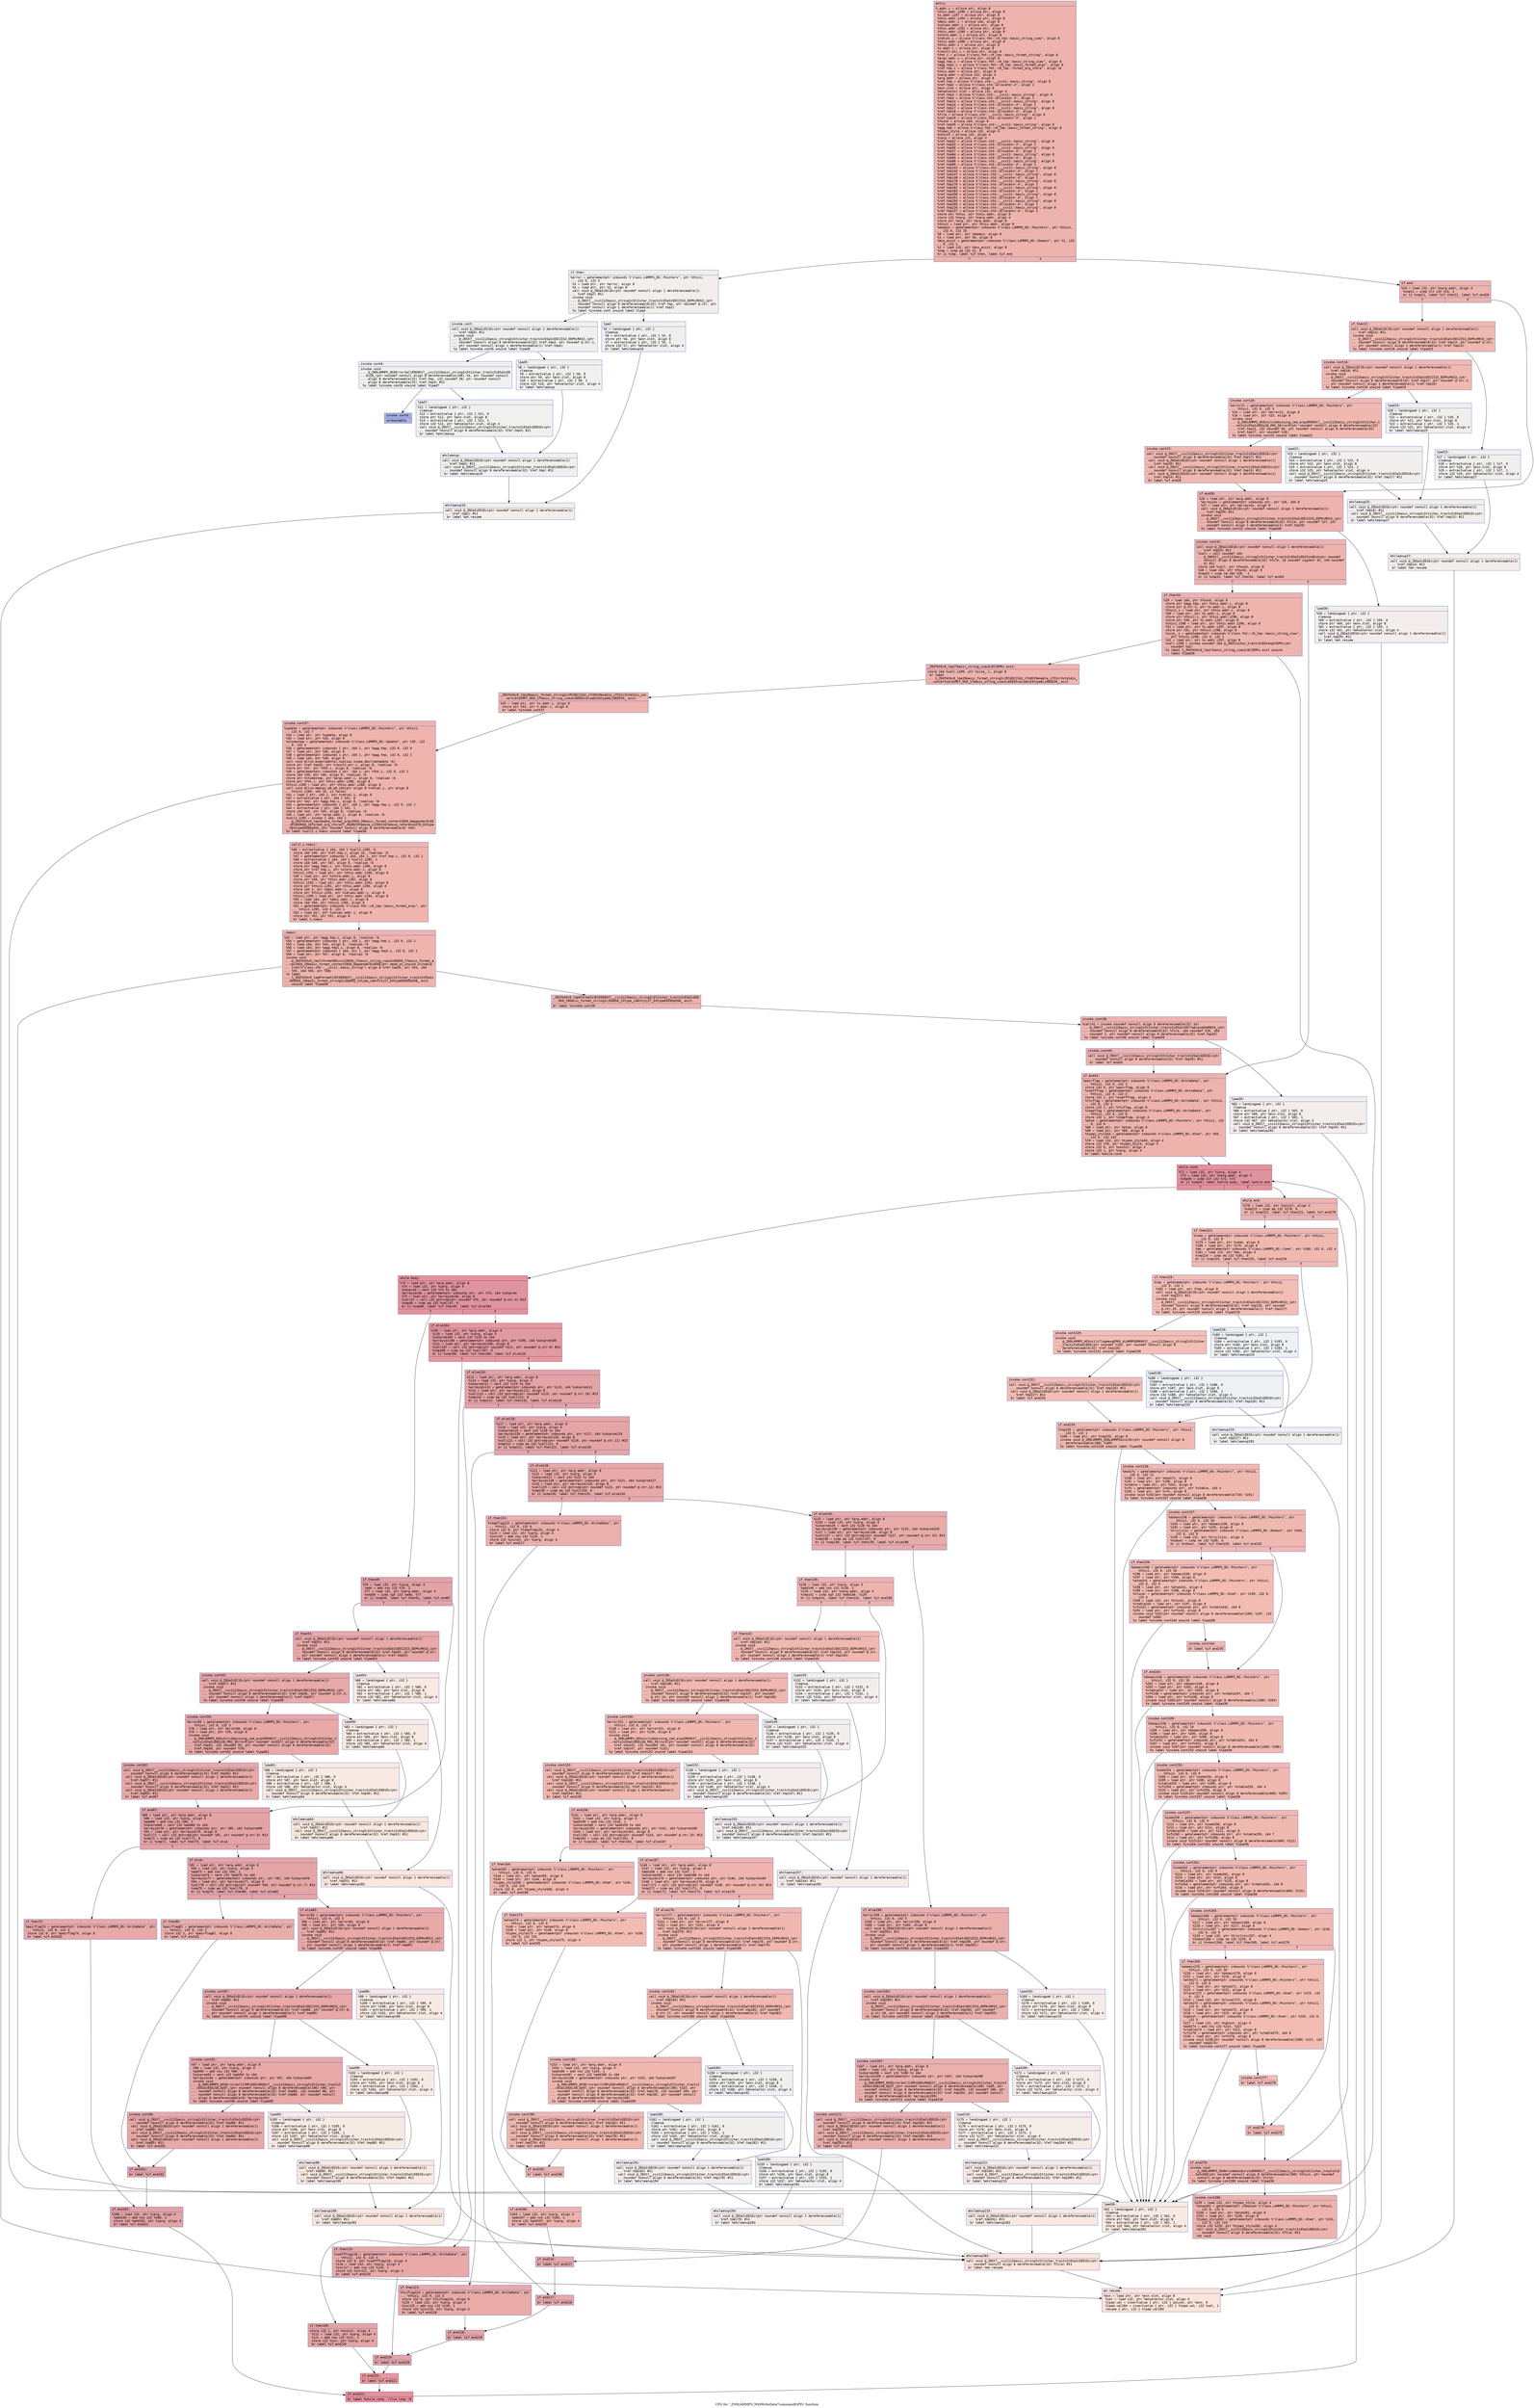 digraph "CFG for '_ZN9LAMMPS_NS9WriteData7commandEiPPc' function" {
	label="CFG for '_ZN9LAMMPS_NS9WriteData7commandEiPPc' function";

	Node0x564c0364c800 [shape=record,color="#3d50c3ff", style=filled, fillcolor="#d6524470" fontname="Courier",label="{entry:\l|  %.addr.i = alloca ptr, align 8\l  %this.addr.i296 = alloca ptr, align 8\l  %s.addr.i297 = alloca ptr, align 8\l  %this.addr.i294 = alloca ptr, align 8\l  %desc.addr.i = alloca i64, align 8\l  %values.addr.i = alloca ptr, align 8\l  %this.addr.i292 = alloca ptr, align 8\l  %this.addr.i290 = alloca ptr, align 8\l  %store.addr.i = alloca ptr, align 8\l  %retval.i = alloca %\"class.fmt::v9_lmp::basic_string_view\", align 8\l  %this.addr.i288 = alloca ptr, align 8\l  %this.addr.i = alloca ptr, align 8\l  %s.addr.i = alloca ptr, align 8\l  %result.ptr.i = alloca ptr, align 8\l  %fmt.i = alloca %\"class.fmt::v9_lmp::basic_format_string\", align 8\l  %args.addr.i = alloca ptr, align 8\l  %agg.tmp.i = alloca %\"class.fmt::v9_lmp::basic_string_view\", align 8\l  %agg.tmp1.i = alloca %\"class.fmt::v9_lmp::basic_format_args\", align 8\l  %ref.tmp.i = alloca %\"class.fmt::v9_lmp::format_arg_store\", align 16\l  %this.addr = alloca ptr, align 8\l  %narg.addr = alloca i32, align 4\l  %arg.addr = alloca ptr, align 8\l  %ref.tmp = alloca %\"class.std::__cxx11::basic_string\", align 8\l  %ref.tmp2 = alloca %\"class.std::allocator.4\", align 1\l  %exn.slot = alloca ptr, align 8\l  %ehselector.slot = alloca i32, align 4\l  %ref.tmp3 = alloca %\"class.std::__cxx11::basic_string\", align 8\l  %ref.tmp4 = alloca %\"class.std::allocator.4\", align 1\l  %ref.tmp13 = alloca %\"class.std::__cxx11::basic_string\", align 8\l  %ref.tmp14 = alloca %\"class.std::allocator.4\", align 1\l  %ref.tmp17 = alloca %\"class.std::__cxx11::basic_string\", align 8\l  %ref.tmp18 = alloca %\"class.std::allocator.4\", align 1\l  %file = alloca %\"class.std::__cxx11::basic_string\", align 8\l  %ref.tmp29 = alloca %\"class.std::allocator.4\", align 1\l  %found = alloca i64, align 8\l  %ref.tmp35 = alloca %\"class.std::__cxx11::basic_string\", align 8\l  %agg.tmp = alloca %\"class.fmt::v9_lmp::basic_format_string\", align 8\l  %types_style = alloca i32, align 4\l  %noinit = alloca i32, align 4\l  %iarg = alloca i32, align 4\l  %ref.tmp52 = alloca %\"class.std::__cxx11::basic_string\", align 8\l  %ref.tmp53 = alloca %\"class.std::allocator.4\", align 1\l  %ref.tmp56 = alloca %\"class.std::__cxx11::basic_string\", align 8\l  %ref.tmp57 = alloca %\"class.std::allocator.4\", align 1\l  %ref.tmp84 = alloca %\"class.std::__cxx11::basic_string\", align 8\l  %ref.tmp85 = alloca %\"class.std::allocator.4\", align 1\l  %ref.tmp88 = alloca %\"class.std::__cxx11::basic_string\", align 8\l  %ref.tmp89 = alloca %\"class.std::allocator.4\", align 1\l  %ref.tmp143 = alloca %\"class.std::__cxx11::basic_string\", align 8\l  %ref.tmp144 = alloca %\"class.std::allocator.4\", align 1\l  %ref.tmp147 = alloca %\"class.std::__cxx11::basic_string\", align 8\l  %ref.tmp148 = alloca %\"class.std::allocator.4\", align 1\l  %ref.tmp178 = alloca %\"class.std::__cxx11::basic_string\", align 8\l  %ref.tmp179 = alloca %\"class.std::allocator.4\", align 1\l  %ref.tmp182 = alloca %\"class.std::__cxx11::basic_string\", align 8\l  %ref.tmp183 = alloca %\"class.std::allocator.4\", align 1\l  %ref.tmp200 = alloca %\"class.std::__cxx11::basic_string\", align 8\l  %ref.tmp201 = alloca %\"class.std::allocator.4\", align 1\l  %ref.tmp204 = alloca %\"class.std::__cxx11::basic_string\", align 8\l  %ref.tmp205 = alloca %\"class.std::allocator.4\", align 1\l  %ref.tmp226 = alloca %\"class.std::__cxx11::basic_string\", align 8\l  %ref.tmp227 = alloca %\"class.std::allocator.4\", align 1\l  store ptr %this, ptr %this.addr, align 8\l  store i32 %narg, ptr %narg.addr, align 4\l  store ptr %arg, ptr %arg.addr, align 8\l  %this1 = load ptr, ptr %this.addr, align 8\l  %domain = getelementptr inbounds %\"class.LAMMPS_NS::Pointers\", ptr %this1,\l... i32 0, i32 10\l  %0 = load ptr, ptr %domain, align 8\l  %1 = load ptr, ptr %0, align 8\l  %box_exist = getelementptr inbounds %\"class.LAMMPS_NS::Domain\", ptr %1, i32\l... 0, i32 1\l  %2 = load i32, ptr %box_exist, align 8\l  %cmp = icmp eq i32 %2, 0\l  br i1 %cmp, label %if.then, label %if.end\l|{<s0>T|<s1>F}}"];
	Node0x564c0364c800:s0 -> Node0x564c03650140[tooltip="entry -> if.then\nProbability 0.00%" ];
	Node0x564c0364c800:s1 -> Node0x564c036501b0[tooltip="entry -> if.end\nProbability 100.00%" ];
	Node0x564c03650140 [shape=record,color="#3d50c3ff", style=filled, fillcolor="#e5d8d170" fontname="Courier",label="{if.then:\l|  %error = getelementptr inbounds %\"class.LAMMPS_NS::Pointers\", ptr %this1,\l... i32 0, i32 3\l  %3 = load ptr, ptr %error, align 8\l  %4 = load ptr, ptr %3, align 8\l  call void @_ZNSaIcEC1Ev(ptr noundef nonnull align 1 dereferenceable(1)\l... %ref.tmp2) #11\l  invoke void\l... @_ZNSt7__cxx1112basic_stringIcSt11char_traitsIcESaIcEEC2IS3_EEPKcRKS3_(ptr\l... noundef nonnull align 8 dereferenceable(32) %ref.tmp, ptr noundef @.str, ptr\l... noundef nonnull align 1 dereferenceable(1) %ref.tmp2)\l          to label %invoke.cont unwind label %lpad\l}"];
	Node0x564c03650140 -> Node0x564c036507a0[tooltip="if.then -> invoke.cont\nProbability 50.00%" ];
	Node0x564c03650140 -> Node0x564c03650880[tooltip="if.then -> lpad\nProbability 50.00%" ];
	Node0x564c036507a0 [shape=record,color="#3d50c3ff", style=filled, fillcolor="#e0dbd870" fontname="Courier",label="{invoke.cont:\l|  call void @_ZNSaIcEC1Ev(ptr noundef nonnull align 1 dereferenceable(1)\l... %ref.tmp4) #11\l  invoke void\l... @_ZNSt7__cxx1112basic_stringIcSt11char_traitsIcESaIcEEC2IS3_EEPKcRKS3_(ptr\l... noundef nonnull align 8 dereferenceable(32) %ref.tmp3, ptr noundef @.str.1,\l... ptr noundef nonnull align 1 dereferenceable(1) %ref.tmp4)\l          to label %invoke.cont6 unwind label %lpad5\l}"];
	Node0x564c036507a0 -> Node0x564c03650c10[tooltip="invoke.cont -> invoke.cont6\nProbability 50.00%" ];
	Node0x564c036507a0 -> Node0x564c03650c60[tooltip="invoke.cont -> lpad5\nProbability 50.00%" ];
	Node0x564c03650c10 [shape=record,color="#3d50c3ff", style=filled, fillcolor="#dedcdb70" fontname="Courier",label="{invoke.cont6:\l|  invoke void\l... @_ZN9LAMMPS_NS5Error3allERKNSt7__cxx1112basic_stringIcSt11char_traitsIcESaIcEE\l...EiS8_(ptr noundef nonnull align 8 dereferenceable(196) %4, ptr noundef nonnull\l... align 8 dereferenceable(32) %ref.tmp, i32 noundef 58, ptr noundef nonnull\l... align 8 dereferenceable(32) %ref.tmp3) #12\l          to label %invoke.cont8 unwind label %lpad7\l}"];
	Node0x564c03650c10 -> Node0x564c03650bc0[tooltip="invoke.cont6 -> invoke.cont8\nProbability 0.00%" ];
	Node0x564c03650c10 -> Node0x564c03650ec0[tooltip="invoke.cont6 -> lpad7\nProbability 100.00%" ];
	Node0x564c03650bc0 [shape=record,color="#3d50c3ff", style=filled, fillcolor="#3d50c370" fontname="Courier",label="{invoke.cont8:\l|  unreachable\l}"];
	Node0x564c03650880 [shape=record,color="#3d50c3ff", style=filled, fillcolor="#e0dbd870" fontname="Courier",label="{lpad:\l|  %5 = landingpad \{ ptr, i32 \}\l          cleanup\l  %6 = extractvalue \{ ptr, i32 \} %5, 0\l  store ptr %6, ptr %exn.slot, align 8\l  %7 = extractvalue \{ ptr, i32 \} %5, 1\l  store i32 %7, ptr %ehselector.slot, align 4\l  br label %ehcleanup10\l}"];
	Node0x564c03650880 -> Node0x564c0364a6a0[tooltip="lpad -> ehcleanup10\nProbability 100.00%" ];
	Node0x564c03650c60 [shape=record,color="#3d50c3ff", style=filled, fillcolor="#dedcdb70" fontname="Courier",label="{lpad5:\l|  %8 = landingpad \{ ptr, i32 \}\l          cleanup\l  %9 = extractvalue \{ ptr, i32 \} %8, 0\l  store ptr %9, ptr %exn.slot, align 8\l  %10 = extractvalue \{ ptr, i32 \} %8, 1\l  store i32 %10, ptr %ehselector.slot, align 4\l  br label %ehcleanup\l}"];
	Node0x564c03650c60 -> Node0x564c0364a9f0[tooltip="lpad5 -> ehcleanup\nProbability 100.00%" ];
	Node0x564c03650ec0 [shape=record,color="#3d50c3ff", style=filled, fillcolor="#dedcdb70" fontname="Courier",label="{lpad7:\l|  %11 = landingpad \{ ptr, i32 \}\l          cleanup\l  %12 = extractvalue \{ ptr, i32 \} %11, 0\l  store ptr %12, ptr %exn.slot, align 8\l  %13 = extractvalue \{ ptr, i32 \} %11, 1\l  store i32 %13, ptr %ehselector.slot, align 4\l  call void @_ZNSt7__cxx1112basic_stringIcSt11char_traitsIcESaIcEED1Ev(ptr\l... noundef nonnull align 8 dereferenceable(32) %ref.tmp3) #11\l  br label %ehcleanup\l}"];
	Node0x564c03650ec0 -> Node0x564c0364a9f0[tooltip="lpad7 -> ehcleanup\nProbability 100.00%" ];
	Node0x564c0364a9f0 [shape=record,color="#3d50c3ff", style=filled, fillcolor="#e0dbd870" fontname="Courier",label="{ehcleanup:\l|  call void @_ZNSaIcED1Ev(ptr noundef nonnull align 1 dereferenceable(1)\l... %ref.tmp4) #11\l  call void @_ZNSt7__cxx1112basic_stringIcSt11char_traitsIcESaIcEED1Ev(ptr\l... noundef nonnull align 8 dereferenceable(32) %ref.tmp) #11\l  br label %ehcleanup10\l}"];
	Node0x564c0364a9f0 -> Node0x564c0364a6a0[tooltip="ehcleanup -> ehcleanup10\nProbability 100.00%" ];
	Node0x564c0364a6a0 [shape=record,color="#3d50c3ff", style=filled, fillcolor="#e5d8d170" fontname="Courier",label="{ehcleanup10:\l|  call void @_ZNSaIcED1Ev(ptr noundef nonnull align 1 dereferenceable(1)\l... %ref.tmp2) #11\l  br label %eh.resume\l}"];
	Node0x564c0364a6a0 -> Node0x564c03653340[tooltip="ehcleanup10 -> eh.resume\nProbability 100.00%" ];
	Node0x564c036501b0 [shape=record,color="#3d50c3ff", style=filled, fillcolor="#d6524470" fontname="Courier",label="{if.end:\l|  %14 = load i32, ptr %narg.addr, align 4\l  %cmp11 = icmp slt i32 %14, 1\l  br i1 %cmp11, label %if.then12, label %if.end28\l|{<s0>T|<s1>F}}"];
	Node0x564c036501b0:s0 -> Node0x564c03653510[tooltip="if.end -> if.then12\nProbability 37.50%" ];
	Node0x564c036501b0:s1 -> Node0x564c03653560[tooltip="if.end -> if.end28\nProbability 62.50%" ];
	Node0x564c03653510 [shape=record,color="#3d50c3ff", style=filled, fillcolor="#de614d70" fontname="Courier",label="{if.then12:\l|  call void @_ZNSaIcEC1Ev(ptr noundef nonnull align 1 dereferenceable(1)\l... %ref.tmp14) #11\l  invoke void\l... @_ZNSt7__cxx1112basic_stringIcSt11char_traitsIcESaIcEEC2IS3_EEPKcRKS3_(ptr\l... noundef nonnull align 8 dereferenceable(32) %ref.tmp13, ptr noundef @.str,\l... ptr noundef nonnull align 1 dereferenceable(1) %ref.tmp14)\l          to label %invoke.cont16 unwind label %lpad15\l}"];
	Node0x564c03653510 -> Node0x564c03653870[tooltip="if.then12 -> invoke.cont16\nProbability 100.00%" ];
	Node0x564c03653510 -> Node0x564c036538f0[tooltip="if.then12 -> lpad15\nProbability 0.00%" ];
	Node0x564c03653870 [shape=record,color="#3d50c3ff", style=filled, fillcolor="#de614d70" fontname="Courier",label="{invoke.cont16:\l|  call void @_ZNSaIcEC1Ev(ptr noundef nonnull align 1 dereferenceable(1)\l... %ref.tmp18) #11\l  invoke void\l... @_ZNSt7__cxx1112basic_stringIcSt11char_traitsIcESaIcEEC2IS3_EEPKcRKS3_(ptr\l... noundef nonnull align 8 dereferenceable(32) %ref.tmp17, ptr noundef @.str.2,\l... ptr noundef nonnull align 1 dereferenceable(1) %ref.tmp18)\l          to label %invoke.cont20 unwind label %lpad19\l}"];
	Node0x564c03653870 -> Node0x564c03653b50[tooltip="invoke.cont16 -> invoke.cont20\nProbability 100.00%" ];
	Node0x564c03653870 -> Node0x564c03653ba0[tooltip="invoke.cont16 -> lpad19\nProbability 0.00%" ];
	Node0x564c03653b50 [shape=record,color="#3d50c3ff", style=filled, fillcolor="#de614d70" fontname="Courier",label="{invoke.cont20:\l|  %error21 = getelementptr inbounds %\"class.LAMMPS_NS::Pointers\", ptr\l... %this1, i32 0, i32 3\l  %15 = load ptr, ptr %error21, align 8\l  %16 = load ptr, ptr %15, align 8\l  invoke void\l... @_ZN9LAMMPS_NS5utils16missing_cmd_argsERKNSt7__cxx1112basic_stringIcSt11char_t\l...raitsIcESaIcEEEiS8_PNS_5ErrorE(ptr noundef nonnull align 8 dereferenceable(32)\l... %ref.tmp13, i32 noundef 60, ptr noundef nonnull align 8 dereferenceable(32)\l... %ref.tmp17, ptr noundef %16)\l          to label %invoke.cont23 unwind label %lpad22\l}"];
	Node0x564c03653b50 -> Node0x564c03653b00[tooltip="invoke.cont20 -> invoke.cont23\nProbability 100.00%" ];
	Node0x564c03653b50 -> Node0x564c03653f80[tooltip="invoke.cont20 -> lpad22\nProbability 0.00%" ];
	Node0x564c03653b00 [shape=record,color="#3d50c3ff", style=filled, fillcolor="#de614d70" fontname="Courier",label="{invoke.cont23:\l|  call void @_ZNSt7__cxx1112basic_stringIcSt11char_traitsIcESaIcEED1Ev(ptr\l... noundef nonnull align 8 dereferenceable(32) %ref.tmp17) #11\l  call void @_ZNSaIcED1Ev(ptr noundef nonnull align 1 dereferenceable(1)\l... %ref.tmp18) #11\l  call void @_ZNSt7__cxx1112basic_stringIcSt11char_traitsIcESaIcEED1Ev(ptr\l... noundef nonnull align 8 dereferenceable(32) %ref.tmp13) #11\l  call void @_ZNSaIcED1Ev(ptr noundef nonnull align 1 dereferenceable(1)\l... %ref.tmp14) #11\l  br label %if.end28\l}"];
	Node0x564c03653b00 -> Node0x564c03653560[tooltip="invoke.cont23 -> if.end28\nProbability 100.00%" ];
	Node0x564c036538f0 [shape=record,color="#3d50c3ff", style=filled, fillcolor="#e0dbd870" fontname="Courier",label="{lpad15:\l|  %17 = landingpad \{ ptr, i32 \}\l          cleanup\l  %18 = extractvalue \{ ptr, i32 \} %17, 0\l  store ptr %18, ptr %exn.slot, align 8\l  %19 = extractvalue \{ ptr, i32 \} %17, 1\l  store i32 %19, ptr %ehselector.slot, align 4\l  br label %ehcleanup27\l}"];
	Node0x564c036538f0 -> Node0x564c03654a80[tooltip="lpad15 -> ehcleanup27\nProbability 100.00%" ];
	Node0x564c03653ba0 [shape=record,color="#3d50c3ff", style=filled, fillcolor="#e0dbd870" fontname="Courier",label="{lpad19:\l|  %20 = landingpad \{ ptr, i32 \}\l          cleanup\l  %21 = extractvalue \{ ptr, i32 \} %20, 0\l  store ptr %21, ptr %exn.slot, align 8\l  %22 = extractvalue \{ ptr, i32 \} %20, 1\l  store i32 %22, ptr %ehselector.slot, align 4\l  br label %ehcleanup25\l}"];
	Node0x564c03653ba0 -> Node0x564c03654df0[tooltip="lpad19 -> ehcleanup25\nProbability 100.00%" ];
	Node0x564c03653f80 [shape=record,color="#3d50c3ff", style=filled, fillcolor="#e0dbd870" fontname="Courier",label="{lpad22:\l|  %23 = landingpad \{ ptr, i32 \}\l          cleanup\l  %24 = extractvalue \{ ptr, i32 \} %23, 0\l  store ptr %24, ptr %exn.slot, align 8\l  %25 = extractvalue \{ ptr, i32 \} %23, 1\l  store i32 %25, ptr %ehselector.slot, align 4\l  call void @_ZNSt7__cxx1112basic_stringIcSt11char_traitsIcESaIcEED1Ev(ptr\l... noundef nonnull align 8 dereferenceable(32) %ref.tmp17) #11\l  br label %ehcleanup25\l}"];
	Node0x564c03653f80 -> Node0x564c03654df0[tooltip="lpad22 -> ehcleanup25\nProbability 100.00%" ];
	Node0x564c03654df0 [shape=record,color="#3d50c3ff", style=filled, fillcolor="#e3d9d370" fontname="Courier",label="{ehcleanup25:\l|  call void @_ZNSaIcED1Ev(ptr noundef nonnull align 1 dereferenceable(1)\l... %ref.tmp18) #11\l  call void @_ZNSt7__cxx1112basic_stringIcSt11char_traitsIcESaIcEED1Ev(ptr\l... noundef nonnull align 8 dereferenceable(32) %ref.tmp13) #11\l  br label %ehcleanup27\l}"];
	Node0x564c03654df0 -> Node0x564c03654a80[tooltip="ehcleanup25 -> ehcleanup27\nProbability 100.00%" ];
	Node0x564c03654a80 [shape=record,color="#3d50c3ff", style=filled, fillcolor="#e5d8d170" fontname="Courier",label="{ehcleanup27:\l|  call void @_ZNSaIcED1Ev(ptr noundef nonnull align 1 dereferenceable(1)\l... %ref.tmp14) #11\l  br label %eh.resume\l}"];
	Node0x564c03654a80 -> Node0x564c03653340[tooltip="ehcleanup27 -> eh.resume\nProbability 100.00%" ];
	Node0x564c03653560 [shape=record,color="#3d50c3ff", style=filled, fillcolor="#d6524470" fontname="Courier",label="{if.end28:\l|  %26 = load ptr, ptr %arg.addr, align 8\l  %arrayidx = getelementptr inbounds ptr, ptr %26, i64 0\l  %27 = load ptr, ptr %arrayidx, align 8\l  call void @_ZNSaIcEC1Ev(ptr noundef nonnull align 1 dereferenceable(1)\l... %ref.tmp29) #11\l  invoke void\l... @_ZNSt7__cxx1112basic_stringIcSt11char_traitsIcESaIcEEC2IS3_EEPKcRKS3_(ptr\l... noundef nonnull align 8 dereferenceable(32) %file, ptr noundef %27, ptr\l... noundef nonnull align 1 dereferenceable(1) %ref.tmp29)\l          to label %invoke.cont31 unwind label %lpad30\l}"];
	Node0x564c03653560 -> Node0x564c036559f0[tooltip="if.end28 -> invoke.cont31\nProbability 100.00%" ];
	Node0x564c03653560 -> Node0x564c03655a70[tooltip="if.end28 -> lpad30\nProbability 0.00%" ];
	Node0x564c036559f0 [shape=record,color="#3d50c3ff", style=filled, fillcolor="#d6524470" fontname="Courier",label="{invoke.cont31:\l|  call void @_ZNSaIcED1Ev(ptr noundef nonnull align 1 dereferenceable(1)\l... %ref.tmp29) #11\l  %call = call noundef i64\l... @_ZNKSt7__cxx1112basic_stringIcSt11char_traitsIcESaIcEE4findEcm(ptr noundef\l... nonnull align 8 dereferenceable(32) %file, i8 noundef signext 42, i64 noundef\l... 0) #11\l  store i64 %call, ptr %found, align 8\l  %28 = load i64, ptr %found, align 8\l  %cmp33 = icmp ne i64 %28, -1\l  br i1 %cmp33, label %if.then34, label %if.end43\l|{<s0>T|<s1>F}}"];
	Node0x564c036559f0:s0 -> Node0x564c0364e930[tooltip="invoke.cont31 -> if.then34\nProbability 62.50%" ];
	Node0x564c036559f0:s1 -> Node0x564c0364ed40[tooltip="invoke.cont31 -> if.end43\nProbability 37.50%" ];
	Node0x564c0364e930 [shape=record,color="#3d50c3ff", style=filled, fillcolor="#d8564670" fontname="Courier",label="{if.then34:\l|  %29 = load i64, ptr %found, align 8\l  store ptr %agg.tmp, ptr %this.addr.i, align 8\l  store ptr @.str.3, ptr %s.addr.i, align 8\l  %this1.i = load ptr, ptr %this.addr.i, align 8\l  %30 = load ptr, ptr %s.addr.i, align 8\l  store ptr %this1.i, ptr %this.addr.i296, align 8\l  store ptr %30, ptr %s.addr.i297, align 8\l  %this1.i298 = load ptr, ptr %this.addr.i296, align 8\l  %31 = load ptr, ptr %s.addr.i297, align 8\l  store ptr %31, ptr %this1.i298, align 8\l  %size_.i = getelementptr inbounds %\"class.fmt::v9_lmp::basic_string_view\",\l... ptr %this1.i298, i32 0, i32 1\l  %32 = load ptr, ptr %s.addr.i297, align 8\l  %call.i299 = invoke noundef i64 @_ZNSt11char_traitsIcE6lengthEPKc(ptr\l... noundef %32)\l          to label %_ZN3fmt6v9_lmp17basic_string_viewIcEC2EPKc.exit unwind\l... label %lpad36\l}"];
	Node0x564c0364e930 -> Node0x564c03656f90[tooltip="if.then34 -> _ZN3fmt6v9_lmp17basic_string_viewIcEC2EPKc.exit\nProbability 100.00%" ];
	Node0x564c0364e930 -> Node0x564c03657070[tooltip="if.then34 -> lpad36\nProbability 0.00%" ];
	Node0x564c03656f90 [shape=record,color="#3d50c3ff", style=filled, fillcolor="#d8564670" fontname="Courier",label="{_ZN3fmt6v9_lmp17basic_string_viewIcEC2EPKc.exit:\l|  store i64 %call.i299, ptr %size_.i, align 8\l  br label\l... %_ZN3fmt6v9_lmp19basic_format_stringIcJRlEEC2IA3_cTnNSt9enable_ifIXsr3std14is_\l...convertibleIRKT_NS0_17basic_string_viewIcEEEE5valueEiE4typeELi0EEES9_.exit\l}"];
	Node0x564c03656f90 -> Node0x564c03657440[tooltip="_ZN3fmt6v9_lmp17basic_string_viewIcEC2EPKc.exit -> _ZN3fmt6v9_lmp19basic_format_stringIcJRlEEC2IA3_cTnNSt9enable_ifIXsr3std14is_convertibleIRKT_NS0_17basic_string_viewIcEEEE5valueEiE4typeELi0EEES9_.exit\nProbability 100.00%" ];
	Node0x564c03657440 [shape=record,color="#3d50c3ff", style=filled, fillcolor="#d8564670" fontname="Courier",label="{_ZN3fmt6v9_lmp19basic_format_stringIcJRlEEC2IA3_cTnNSt9enable_ifIXsr3std14is_con\l...vertibleIRKT_NS0_17basic_string_viewIcEEEE5valueEiE4typeELi0EEES9_.exit:\l|  %33 = load ptr, ptr %s.addr.i, align 8\l  store ptr %33, ptr %.addr.i, align 8\l  br label %invoke.cont37\l}"];
	Node0x564c03657440 -> Node0x564c03657780[tooltip="_ZN3fmt6v9_lmp19basic_format_stringIcJRlEEC2IA3_cTnNSt9enable_ifIXsr3std14is_convertibleIRKT_NS0_17basic_string_viewIcEEEE5valueEiE4typeELi0EEES9_.exit -> invoke.cont37\nProbability 100.00%" ];
	Node0x564c03657780 [shape=record,color="#3d50c3ff", style=filled, fillcolor="#d8564670" fontname="Courier",label="{invoke.cont37:\l|  %update = getelementptr inbounds %\"class.LAMMPS_NS::Pointers\", ptr %this1,\l... i32 0, i32 7\l  %34 = load ptr, ptr %update, align 8\l  %35 = load ptr, ptr %34, align 8\l  %ntimestep = getelementptr inbounds %\"class.LAMMPS_NS::Update\", ptr %35, i32\l... 0, i32 4\l  %36 = getelementptr inbounds \{ ptr, i64 \}, ptr %agg.tmp, i32 0, i32 0\l  %37 = load ptr, ptr %36, align 8\l  %38 = getelementptr inbounds \{ ptr, i64 \}, ptr %agg.tmp, i32 0, i32 1\l  %39 = load i64, ptr %38, align 8\l  call void @llvm.experimental.noalias.scope.decl(metadata !6)\l  store ptr %ref.tmp35, ptr %result.ptr.i, align 8, !noalias !6\l  store ptr %37, ptr %fmt.i, align 8, !noalias !6\l  %40 = getelementptr inbounds \{ ptr, i64 \}, ptr %fmt.i, i32 0, i32 1\l  store i64 %39, ptr %40, align 8, !noalias !6\l  store ptr %ntimestep, ptr %args.addr.i, align 8, !noalias !6\l  store ptr %fmt.i, ptr %this.addr.i288, align 8\l  %this1.i289 = load ptr, ptr %this.addr.i288, align 8\l  call void @llvm.memcpy.p0.p0.i64(ptr align 8 %retval.i, ptr align 8\l... %this1.i289, i64 16, i1 false)\l  %41 = load \{ ptr, i64 \}, ptr %retval.i, align 8\l  %42 = extractvalue \{ ptr, i64 \} %41, 0\l  store ptr %42, ptr %agg.tmp.i, align 8, !noalias !6\l  %43 = getelementptr inbounds \{ ptr, i64 \}, ptr %agg.tmp.i, i32 0, i32 1\l  %44 = extractvalue \{ ptr, i64 \} %41, 1\l  store i64 %44, ptr %43, align 8, !noalias !6\l  %45 = load ptr, ptr %args.addr.i, align 8, !noalias !6\l  %call2.i285 = invoke \{ i64, i64 \}\l... @_ZN3fmt6v9_lmp16make_format_argsINS0_20basic_format_contextINS0_8appenderEcEE\l...JRlEEENS0_16format_arg_storeIT_JDpNSt9remove_cvINSt16remove_referenceIT0_E4type\l...EE4typeEEEEDpOSA_(ptr noundef nonnull align 8 dereferenceable(8) %45)\l          to label %call2.i.noexc unwind label %lpad36\l}"];
	Node0x564c03657780 -> Node0x564c03659d30[tooltip="invoke.cont37 -> call2.i.noexc\nProbability 100.00%" ];
	Node0x564c03657780 -> Node0x564c03657070[tooltip="invoke.cont37 -> lpad36\nProbability 0.00%" ];
	Node0x564c03659d30 [shape=record,color="#3d50c3ff", style=filled, fillcolor="#d8564670" fontname="Courier",label="{call2.i.noexc:\l|  %46 = extractvalue \{ i64, i64 \} %call2.i285, 0\l  store i64 %46, ptr %ref.tmp.i, align 16, !noalias !6\l  %47 = getelementptr inbounds \{ i64, i64 \}, ptr %ref.tmp.i, i32 0, i32 1\l  %48 = extractvalue \{ i64, i64 \} %call2.i285, 1\l  store i64 %48, ptr %47, align 8, !noalias !6\l  store ptr %agg.tmp1.i, ptr %this.addr.i290, align 8\l  store ptr %ref.tmp.i, ptr %store.addr.i, align 8\l  %this1.i291 = load ptr, ptr %this.addr.i290, align 8\l  %49 = load ptr, ptr %store.addr.i, align 8\l  store ptr %49, ptr %this.addr.i292, align 8\l  %this1.i293 = load ptr, ptr %this.addr.i292, align 8\l  store ptr %this1.i291, ptr %this.addr.i294, align 8\l  store i64 3, ptr %desc.addr.i, align 8\l  store ptr %this1.i293, ptr %values.addr.i, align 8\l  %this1.i295 = load ptr, ptr %this.addr.i294, align 8\l  %50 = load i64, ptr %desc.addr.i, align 8\l  store i64 %50, ptr %this1.i295, align 8\l  %51 = getelementptr inbounds %\"class.fmt::v9_lmp::basic_format_args\", ptr\l... %this1.i295, i32 0, i32 1\l  %52 = load ptr, ptr %values.addr.i, align 8\l  store ptr %52, ptr %51, align 8\l  br label %.noexc\l}"];
	Node0x564c03659d30 -> Node0x564c0365b3c0[tooltip="call2.i.noexc -> .noexc\nProbability 100.00%" ];
	Node0x564c0365b3c0 [shape=record,color="#3d50c3ff", style=filled, fillcolor="#d8564670" fontname="Courier",label="{.noexc:\l|  %53 = load ptr, ptr %agg.tmp.i, align 8, !noalias !6\l  %54 = getelementptr inbounds \{ ptr, i64 \}, ptr %agg.tmp.i, i32 0, i32 1\l  %55 = load i64, ptr %54, align 8, !noalias !6\l  %56 = load i64, ptr %agg.tmp1.i, align 8, !noalias !6\l  %57 = getelementptr inbounds \{ i64, ptr \}, ptr %agg.tmp1.i, i32 0, i32 1\l  %58 = load ptr, ptr %57, align 8, !noalias !6\l  invoke void\l... @_ZN3fmt6v9_lmp7vformatB5cxx11ENS0_17basic_string_viewIcEENS0_17basic_format_a\l...rgsINS0_20basic_format_contextINS0_8appenderEcEEEE(ptr dead_on_unwind writable\l... sret(%\"class.std::__cxx11::basic_string\") align 8 %ref.tmp35, ptr %53, i64\l... %55, i64 %56, ptr %58)\l          to label\l... %_ZN3fmt6v9_lmp6formatIJRlEEENSt7__cxx1112basic_stringIcSt11char_traitsIcESaIc\l...EEENS0_19basic_format_stringIcJDpNS0_13type_identityIT_E4typeEEEEDpOSB_.exit\l... unwind label %lpad36\l}"];
	Node0x564c0365b3c0 -> Node0x564c0365b890[tooltip=".noexc -> _ZN3fmt6v9_lmp6formatIJRlEEENSt7__cxx1112basic_stringIcSt11char_traitsIcESaIcEEENS0_19basic_format_stringIcJDpNS0_13type_identityIT_E4typeEEEEDpOSB_.exit\nProbability 100.00%" ];
	Node0x564c0365b3c0 -> Node0x564c03657070[tooltip=".noexc -> lpad36\nProbability 0.00%" ];
	Node0x564c0365b890 [shape=record,color="#3d50c3ff", style=filled, fillcolor="#d8564670" fontname="Courier",label="{_ZN3fmt6v9_lmp6formatIJRlEEENSt7__cxx1112basic_stringIcSt11char_traitsIcESaIcEEE\l...NS0_19basic_format_stringIcJDpNS0_13type_identityIT_E4typeEEEEDpOSB_.exit:\l|  br label %invoke.cont38\l}"];
	Node0x564c0365b890 -> Node0x564c0365cf00[tooltip="_ZN3fmt6v9_lmp6formatIJRlEEENSt7__cxx1112basic_stringIcSt11char_traitsIcESaIcEEENS0_19basic_format_stringIcJDpNS0_13type_identityIT_E4typeEEEEDpOSB_.exit -> invoke.cont38\nProbability 100.00%" ];
	Node0x564c0365cf00 [shape=record,color="#3d50c3ff", style=filled, fillcolor="#d8564670" fontname="Courier",label="{invoke.cont38:\l|  %call41 = invoke noundef nonnull align 8 dereferenceable(32) ptr\l... @_ZNSt7__cxx1112basic_stringIcSt11char_traitsIcESaIcEE7replaceEmmRKS4_(ptr\l... noundef nonnull align 8 dereferenceable(32) %file, i64 noundef %29, i64\l... noundef 1, ptr noundef nonnull align 8 dereferenceable(32) %ref.tmp35)\l          to label %invoke.cont40 unwind label %lpad39\l}"];
	Node0x564c0365cf00 -> Node0x564c0365d040[tooltip="invoke.cont38 -> invoke.cont40\nProbability 100.00%" ];
	Node0x564c0365cf00 -> Node0x564c0365d0c0[tooltip="invoke.cont38 -> lpad39\nProbability 0.00%" ];
	Node0x564c0365d040 [shape=record,color="#3d50c3ff", style=filled, fillcolor="#d8564670" fontname="Courier",label="{invoke.cont40:\l|  call void @_ZNSt7__cxx1112basic_stringIcSt11char_traitsIcESaIcEED1Ev(ptr\l... noundef nonnull align 8 dereferenceable(32) %ref.tmp35) #11\l  br label %if.end43\l}"];
	Node0x564c0365d040 -> Node0x564c0364ed40[tooltip="invoke.cont40 -> if.end43\nProbability 100.00%" ];
	Node0x564c03655a70 [shape=record,color="#3d50c3ff", style=filled, fillcolor="#e5d8d170" fontname="Courier",label="{lpad30:\l|  %59 = landingpad \{ ptr, i32 \}\l          cleanup\l  %60 = extractvalue \{ ptr, i32 \} %59, 0\l  store ptr %60, ptr %exn.slot, align 8\l  %61 = extractvalue \{ ptr, i32 \} %59, 1\l  store i32 %61, ptr %ehselector.slot, align 4\l  call void @_ZNSaIcED1Ev(ptr noundef nonnull align 1 dereferenceable(1)\l... %ref.tmp29) #11\l  br label %eh.resume\l}"];
	Node0x564c03655a70 -> Node0x564c03653340[tooltip="lpad30 -> eh.resume\nProbability 100.00%" ];
	Node0x564c03657070 [shape=record,color="#3d50c3ff", style=filled, fillcolor="#efcebd70" fontname="Courier",label="{lpad36:\l|  %62 = landingpad \{ ptr, i32 \}\l          cleanup\l  %63 = extractvalue \{ ptr, i32 \} %62, 0\l  store ptr %63, ptr %exn.slot, align 8\l  %64 = extractvalue \{ ptr, i32 \} %62, 1\l  store i32 %64, ptr %ehselector.slot, align 4\l  br label %ehcleanup283\l}"];
	Node0x564c03657070 -> Node0x564c0365db80[tooltip="lpad36 -> ehcleanup283\nProbability 100.00%" ];
	Node0x564c0365d0c0 [shape=record,color="#3d50c3ff", style=filled, fillcolor="#e3d9d370" fontname="Courier",label="{lpad39:\l|  %65 = landingpad \{ ptr, i32 \}\l          cleanup\l  %66 = extractvalue \{ ptr, i32 \} %65, 0\l  store ptr %66, ptr %exn.slot, align 8\l  %67 = extractvalue \{ ptr, i32 \} %65, 1\l  store i32 %67, ptr %ehselector.slot, align 4\l  call void @_ZNSt7__cxx1112basic_stringIcSt11char_traitsIcESaIcEED1Ev(ptr\l... noundef nonnull align 8 dereferenceable(32) %ref.tmp35) #11\l  br label %ehcleanup283\l}"];
	Node0x564c0365d0c0 -> Node0x564c0365db80[tooltip="lpad39 -> ehcleanup283\nProbability 100.00%" ];
	Node0x564c0364ed40 [shape=record,color="#3d50c3ff", style=filled, fillcolor="#d6524470" fontname="Courier",label="{if.end43:\l|  %pairflag = getelementptr inbounds %\"class.LAMMPS_NS::WriteData\", ptr\l... %this1, i32 0, i32 3\l  store i32 0, ptr %pairflag, align 8\l  %coeffflag = getelementptr inbounds %\"class.LAMMPS_NS::WriteData\", ptr\l... %this1, i32 0, i32 4\l  store i32 1, ptr %coeffflag, align 4\l  %fixflag = getelementptr inbounds %\"class.LAMMPS_NS::WriteData\", ptr %this1,\l... i32 0, i32 5\l  store i32 1, ptr %fixflag, align 8\l  %lmapflag = getelementptr inbounds %\"class.LAMMPS_NS::WriteData\", ptr\l... %this1, i32 0, i32 6\l  store i32 1, ptr %lmapflag, align 4\l  %atom = getelementptr inbounds %\"class.LAMMPS_NS::Pointers\", ptr %this1, i32\l... 0, i32 6\l  %68 = load ptr, ptr %atom, align 8\l  %69 = load ptr, ptr %68, align 8\l  %types_style44 = getelementptr inbounds %\"class.LAMMPS_NS::Atom\", ptr %69,\l... i32 0, i32 133\l  %70 = load i32, ptr %types_style44, align 4\l  store i32 %70, ptr %types_style, align 4\l  store i32 0, ptr %noinit, align 4\l  store i32 1, ptr %iarg, align 4\l  br label %while.cond\l}"];
	Node0x564c0364ed40 -> Node0x564c0365def0[tooltip="if.end43 -> while.cond\nProbability 100.00%" ];
	Node0x564c0365def0 [shape=record,color="#b70d28ff", style=filled, fillcolor="#b70d2870" fontname="Courier",label="{while.cond:\l|  %71 = load i32, ptr %iarg, align 4\l  %72 = load i32, ptr %narg.addr, align 4\l  %cmp45 = icmp slt i32 %71, %72\l  br i1 %cmp45, label %while.body, label %while.end\l|{<s0>T|<s1>F}}"];
	Node0x564c0365def0:s0 -> Node0x564c0365eed0[tooltip="while.cond -> while.body\nProbability 96.88%" ];
	Node0x564c0365def0:s1 -> Node0x564c0365ef50[tooltip="while.cond -> while.end\nProbability 3.12%" ];
	Node0x564c0365eed0 [shape=record,color="#b70d28ff", style=filled, fillcolor="#b70d2870" fontname="Courier",label="{while.body:\l|  %73 = load ptr, ptr %arg.addr, align 8\l  %74 = load i32, ptr %iarg, align 4\l  %idxprom = sext i32 %74 to i64\l  %arrayidx46 = getelementptr inbounds ptr, ptr %73, i64 %idxprom\l  %75 = load ptr, ptr %arrayidx46, align 8\l  %call47 = call i32 @strcmp(ptr noundef %75, ptr noundef @.str.4) #13\l  %cmp48 = icmp eq i32 %call47, 0\l  br i1 %cmp48, label %if.then49, label %if.else104\l|{<s0>T|<s1>F}}"];
	Node0x564c0365eed0:s0 -> Node0x564c0365f590[tooltip="while.body -> if.then49\nProbability 37.50%" ];
	Node0x564c0365eed0:s1 -> Node0x564c0365f670[tooltip="while.body -> if.else104\nProbability 62.50%" ];
	Node0x564c0365f590 [shape=record,color="#3d50c3ff", style=filled, fillcolor="#c32e3170" fontname="Courier",label="{if.then49:\l|  %76 = load i32, ptr %iarg, align 4\l  %add = add nsw i32 %76, 2\l  %77 = load i32, ptr %narg.addr, align 4\l  %cmp50 = icmp sgt i32 %add, %77\l  br i1 %cmp50, label %if.then51, label %if.end67\l|{<s0>T|<s1>F}}"];
	Node0x564c0365f590:s0 -> Node0x564c0365f9b0[tooltip="if.then49 -> if.then51\nProbability 50.00%" ];
	Node0x564c0365f590:s1 -> Node0x564c0365fa30[tooltip="if.then49 -> if.end67\nProbability 50.00%" ];
	Node0x564c0365f9b0 [shape=record,color="#3d50c3ff", style=filled, fillcolor="#ca3b3770" fontname="Courier",label="{if.then51:\l|  call void @_ZNSaIcEC1Ev(ptr noundef nonnull align 1 dereferenceable(1)\l... %ref.tmp53) #11\l  invoke void\l... @_ZNSt7__cxx1112basic_stringIcSt11char_traitsIcESaIcEEC2IS3_EEPKcRKS3_(ptr\l... noundef nonnull align 8 dereferenceable(32) %ref.tmp52, ptr noundef @.str,\l... ptr noundef nonnull align 1 dereferenceable(1) %ref.tmp53)\l          to label %invoke.cont55 unwind label %lpad54\l}"];
	Node0x564c0365f9b0 -> Node0x564c0365fc90[tooltip="if.then51 -> invoke.cont55\nProbability 100.00%" ];
	Node0x564c0365f9b0 -> Node0x564c0365fd10[tooltip="if.then51 -> lpad54\nProbability 0.00%" ];
	Node0x564c0365fc90 [shape=record,color="#3d50c3ff", style=filled, fillcolor="#ca3b3770" fontname="Courier",label="{invoke.cont55:\l|  call void @_ZNSaIcEC1Ev(ptr noundef nonnull align 1 dereferenceable(1)\l... %ref.tmp57) #11\l  invoke void\l... @_ZNSt7__cxx1112basic_stringIcSt11char_traitsIcESaIcEEC2IS3_EEPKcRKS3_(ptr\l... noundef nonnull align 8 dereferenceable(32) %ref.tmp56, ptr noundef @.str.5,\l... ptr noundef nonnull align 1 dereferenceable(1) %ref.tmp57)\l          to label %invoke.cont59 unwind label %lpad58\l}"];
	Node0x564c0365fc90 -> Node0x564c0365ff70[tooltip="invoke.cont55 -> invoke.cont59\nProbability 100.00%" ];
	Node0x564c0365fc90 -> Node0x564c0365ffc0[tooltip="invoke.cont55 -> lpad58\nProbability 0.00%" ];
	Node0x564c0365ff70 [shape=record,color="#3d50c3ff", style=filled, fillcolor="#ca3b3770" fontname="Courier",label="{invoke.cont59:\l|  %error60 = getelementptr inbounds %\"class.LAMMPS_NS::Pointers\", ptr\l... %this1, i32 0, i32 3\l  %78 = load ptr, ptr %error60, align 8\l  %79 = load ptr, ptr %78, align 8\l  invoke void\l... @_ZN9LAMMPS_NS5utils16missing_cmd_argsERKNSt7__cxx1112basic_stringIcSt11char_t\l...raitsIcESaIcEEEiS8_PNS_5ErrorE(ptr noundef nonnull align 8 dereferenceable(32)\l... %ref.tmp52, i32 noundef 83, ptr noundef nonnull align 8 dereferenceable(32)\l... %ref.tmp56, ptr noundef %79)\l          to label %invoke.cont62 unwind label %lpad61\l}"];
	Node0x564c0365ff70 -> Node0x564c0365ff20[tooltip="invoke.cont59 -> invoke.cont62\nProbability 100.00%" ];
	Node0x564c0365ff70 -> Node0x564c036604c0[tooltip="invoke.cont59 -> lpad61\nProbability 0.00%" ];
	Node0x564c0365ff20 [shape=record,color="#3d50c3ff", style=filled, fillcolor="#ca3b3770" fontname="Courier",label="{invoke.cont62:\l|  call void @_ZNSt7__cxx1112basic_stringIcSt11char_traitsIcESaIcEED1Ev(ptr\l... noundef nonnull align 8 dereferenceable(32) %ref.tmp56) #11\l  call void @_ZNSaIcED1Ev(ptr noundef nonnull align 1 dereferenceable(1)\l... %ref.tmp57) #11\l  call void @_ZNSt7__cxx1112basic_stringIcSt11char_traitsIcESaIcEED1Ev(ptr\l... noundef nonnull align 8 dereferenceable(32) %ref.tmp52) #11\l  call void @_ZNSaIcED1Ev(ptr noundef nonnull align 1 dereferenceable(1)\l... %ref.tmp53) #11\l  br label %if.end67\l}"];
	Node0x564c0365ff20 -> Node0x564c0365fa30[tooltip="invoke.cont62 -> if.end67\nProbability 100.00%" ];
	Node0x564c0365fd10 [shape=record,color="#3d50c3ff", style=filled, fillcolor="#efcebd70" fontname="Courier",label="{lpad54:\l|  %80 = landingpad \{ ptr, i32 \}\l          cleanup\l  %81 = extractvalue \{ ptr, i32 \} %80, 0\l  store ptr %81, ptr %exn.slot, align 8\l  %82 = extractvalue \{ ptr, i32 \} %80, 1\l  store i32 %82, ptr %ehselector.slot, align 4\l  br label %ehcleanup66\l}"];
	Node0x564c0365fd10 -> Node0x564c03660ee0[tooltip="lpad54 -> ehcleanup66\nProbability 100.00%" ];
	Node0x564c0365ffc0 [shape=record,color="#3d50c3ff", style=filled, fillcolor="#efcebd70" fontname="Courier",label="{lpad58:\l|  %83 = landingpad \{ ptr, i32 \}\l          cleanup\l  %84 = extractvalue \{ ptr, i32 \} %83, 0\l  store ptr %84, ptr %exn.slot, align 8\l  %85 = extractvalue \{ ptr, i32 \} %83, 1\l  store i32 %85, ptr %ehselector.slot, align 4\l  br label %ehcleanup64\l}"];
	Node0x564c0365ffc0 -> Node0x564c03661250[tooltip="lpad58 -> ehcleanup64\nProbability 100.00%" ];
	Node0x564c036604c0 [shape=record,color="#3d50c3ff", style=filled, fillcolor="#efcebd70" fontname="Courier",label="{lpad61:\l|  %86 = landingpad \{ ptr, i32 \}\l          cleanup\l  %87 = extractvalue \{ ptr, i32 \} %86, 0\l  store ptr %87, ptr %exn.slot, align 8\l  %88 = extractvalue \{ ptr, i32 \} %86, 1\l  store i32 %88, ptr %ehselector.slot, align 4\l  call void @_ZNSt7__cxx1112basic_stringIcSt11char_traitsIcESaIcEED1Ev(ptr\l... noundef nonnull align 8 dereferenceable(32) %ref.tmp56) #11\l  br label %ehcleanup64\l}"];
	Node0x564c036604c0 -> Node0x564c03661250[tooltip="lpad61 -> ehcleanup64\nProbability 100.00%" ];
	Node0x564c03661250 [shape=record,color="#3d50c3ff", style=filled, fillcolor="#f2cab570" fontname="Courier",label="{ehcleanup64:\l|  call void @_ZNSaIcED1Ev(ptr noundef nonnull align 1 dereferenceable(1)\l... %ref.tmp57) #11\l  call void @_ZNSt7__cxx1112basic_stringIcSt11char_traitsIcESaIcEED1Ev(ptr\l... noundef nonnull align 8 dereferenceable(32) %ref.tmp52) #11\l  br label %ehcleanup66\l}"];
	Node0x564c03661250 -> Node0x564c03660ee0[tooltip="ehcleanup64 -> ehcleanup66\nProbability 100.00%" ];
	Node0x564c03660ee0 [shape=record,color="#3d50c3ff", style=filled, fillcolor="#f3c7b170" fontname="Courier",label="{ehcleanup66:\l|  call void @_ZNSaIcED1Ev(ptr noundef nonnull align 1 dereferenceable(1)\l... %ref.tmp53) #11\l  br label %ehcleanup283\l}"];
	Node0x564c03660ee0 -> Node0x564c0365db80[tooltip="ehcleanup66 -> ehcleanup283\nProbability 100.00%" ];
	Node0x564c0365fa30 [shape=record,color="#3d50c3ff", style=filled, fillcolor="#c32e3170" fontname="Courier",label="{if.end67:\l|  %89 = load ptr, ptr %arg.addr, align 8\l  %90 = load i32, ptr %iarg, align 4\l  %add68 = add nsw i32 %90, 1\l  %idxprom69 = sext i32 %add68 to i64\l  %arrayidx70 = getelementptr inbounds ptr, ptr %89, i64 %idxprom69\l  %91 = load ptr, ptr %arrayidx70, align 8\l  %call71 = call i32 @strcmp(ptr noundef %91, ptr noundef @.str.6) #13\l  %cmp72 = icmp eq i32 %call71, 0\l  br i1 %cmp72, label %if.then73, label %if.else\l|{<s0>T|<s1>F}}"];
	Node0x564c0365fa30:s0 -> Node0x564c03662020[tooltip="if.end67 -> if.then73\nProbability 37.50%" ];
	Node0x564c0365fa30:s1 -> Node0x564c036620a0[tooltip="if.end67 -> if.else\nProbability 62.50%" ];
	Node0x564c03662020 [shape=record,color="#3d50c3ff", style=filled, fillcolor="#ca3b3770" fontname="Courier",label="{if.then73:\l|  %pairflag74 = getelementptr inbounds %\"class.LAMMPS_NS::WriteData\", ptr\l... %this1, i32 0, i32 3\l  store i32 0, ptr %pairflag74, align 8\l  br label %if.end102\l}"];
	Node0x564c03662020 -> Node0x564c03662350[tooltip="if.then73 -> if.end102\nProbability 100.00%" ];
	Node0x564c036620a0 [shape=record,color="#3d50c3ff", style=filled, fillcolor="#c5333470" fontname="Courier",label="{if.else:\l|  %92 = load ptr, ptr %arg.addr, align 8\l  %93 = load i32, ptr %iarg, align 4\l  %add75 = add nsw i32 %93, 1\l  %idxprom76 = sext i32 %add75 to i64\l  %arrayidx77 = getelementptr inbounds ptr, ptr %92, i64 %idxprom76\l  %94 = load ptr, ptr %arrayidx77, align 8\l  %call78 = call i32 @strcmp(ptr noundef %94, ptr noundef @.str.7) #13\l  %cmp79 = icmp eq i32 %call78, 0\l  br i1 %cmp79, label %if.then80, label %if.else82\l|{<s0>T|<s1>F}}"];
	Node0x564c036620a0:s0 -> Node0x564c036629e0[tooltip="if.else -> if.then80\nProbability 37.50%" ];
	Node0x564c036620a0:s1 -> Node0x564c03662a60[tooltip="if.else -> if.else82\nProbability 62.50%" ];
	Node0x564c036629e0 [shape=record,color="#3d50c3ff", style=filled, fillcolor="#d0473d70" fontname="Courier",label="{if.then80:\l|  %pairflag81 = getelementptr inbounds %\"class.LAMMPS_NS::WriteData\", ptr\l... %this1, i32 0, i32 3\l  store i32 1, ptr %pairflag81, align 8\l  br label %if.end101\l}"];
	Node0x564c036629e0 -> Node0x564c03662d20[tooltip="if.then80 -> if.end101\nProbability 100.00%" ];
	Node0x564c03662a60 [shape=record,color="#3d50c3ff", style=filled, fillcolor="#ca3b3770" fontname="Courier",label="{if.else82:\l|  %error83 = getelementptr inbounds %\"class.LAMMPS_NS::Pointers\", ptr\l... %this1, i32 0, i32 3\l  %95 = load ptr, ptr %error83, align 8\l  %96 = load ptr, ptr %95, align 8\l  call void @_ZNSaIcEC1Ev(ptr noundef nonnull align 1 dereferenceable(1)\l... %ref.tmp85) #11\l  invoke void\l... @_ZNSt7__cxx1112basic_stringIcSt11char_traitsIcESaIcEEC2IS3_EEPKcRKS3_(ptr\l... noundef nonnull align 8 dereferenceable(32) %ref.tmp84, ptr noundef @.str,\l... ptr noundef nonnull align 1 dereferenceable(1) %ref.tmp85)\l          to label %invoke.cont87 unwind label %lpad86\l}"];
	Node0x564c03662a60 -> Node0x564c0365a300[tooltip="if.else82 -> invoke.cont87\nProbability 100.00%" ];
	Node0x564c03662a60 -> Node0x564c0365a380[tooltip="if.else82 -> lpad86\nProbability 0.00%" ];
	Node0x564c0365a300 [shape=record,color="#3d50c3ff", style=filled, fillcolor="#ca3b3770" fontname="Courier",label="{invoke.cont87:\l|  call void @_ZNSaIcEC1Ev(ptr noundef nonnull align 1 dereferenceable(1)\l... %ref.tmp89) #11\l  invoke void\l... @_ZNSt7__cxx1112basic_stringIcSt11char_traitsIcESaIcEEC2IS3_EEPKcRKS3_(ptr\l... noundef nonnull align 8 dereferenceable(32) %ref.tmp88, ptr noundef @.str.8,\l... ptr noundef nonnull align 1 dereferenceable(1) %ref.tmp89)\l          to label %invoke.cont91 unwind label %lpad90\l}"];
	Node0x564c0365a300 -> Node0x564c0365a700[tooltip="invoke.cont87 -> invoke.cont91\nProbability 100.00%" ];
	Node0x564c0365a300 -> Node0x564c0365a750[tooltip="invoke.cont87 -> lpad90\nProbability 0.00%" ];
	Node0x564c0365a700 [shape=record,color="#3d50c3ff", style=filled, fillcolor="#ca3b3770" fontname="Courier",label="{invoke.cont91:\l|  %97 = load ptr, ptr %arg.addr, align 8\l  %98 = load i32, ptr %iarg, align 4\l  %add92 = add nsw i32 %98, 1\l  %idxprom93 = sext i32 %add92 to i64\l  %arrayidx94 = getelementptr inbounds ptr, ptr %97, i64 %idxprom93\l  invoke void\l... @_ZN9LAMMPS_NS5Error3allIJRPcEEEvRKNSt7__cxx1112basic_stringIcSt11char_traitsI\l...cESaIcEEEiSB_DpOT_(ptr noundef nonnull align 8 dereferenceable(196) %96, ptr\l... noundef nonnull align 8 dereferenceable(32) %ref.tmp84, i32 noundef 86, ptr\l... noundef nonnull align 8 dereferenceable(32) %ref.tmp88, ptr noundef nonnull\l... align 8 dereferenceable(8) %arrayidx94)\l          to label %invoke.cont96 unwind label %lpad95\l}"];
	Node0x564c0365a700 -> Node0x564c0365a6b0[tooltip="invoke.cont91 -> invoke.cont96\nProbability 100.00%" ];
	Node0x564c0365a700 -> Node0x564c03664410[tooltip="invoke.cont91 -> lpad95\nProbability 0.00%" ];
	Node0x564c0365a6b0 [shape=record,color="#3d50c3ff", style=filled, fillcolor="#ca3b3770" fontname="Courier",label="{invoke.cont96:\l|  call void @_ZNSt7__cxx1112basic_stringIcSt11char_traitsIcESaIcEED1Ev(ptr\l... noundef nonnull align 8 dereferenceable(32) %ref.tmp88) #11\l  call void @_ZNSaIcED1Ev(ptr noundef nonnull align 1 dereferenceable(1)\l... %ref.tmp89) #11\l  call void @_ZNSt7__cxx1112basic_stringIcSt11char_traitsIcESaIcEED1Ev(ptr\l... noundef nonnull align 8 dereferenceable(32) %ref.tmp84) #11\l  call void @_ZNSaIcED1Ev(ptr noundef nonnull align 1 dereferenceable(1)\l... %ref.tmp85) #11\l  br label %if.end101\l}"];
	Node0x564c0365a6b0 -> Node0x564c03662d20[tooltip="invoke.cont96 -> if.end101\nProbability 100.00%" ];
	Node0x564c0365a380 [shape=record,color="#3d50c3ff", style=filled, fillcolor="#eed0c070" fontname="Courier",label="{lpad86:\l|  %99 = landingpad \{ ptr, i32 \}\l          cleanup\l  %100 = extractvalue \{ ptr, i32 \} %99, 0\l  store ptr %100, ptr %exn.slot, align 8\l  %101 = extractvalue \{ ptr, i32 \} %99, 1\l  store i32 %101, ptr %ehselector.slot, align 4\l  br label %ehcleanup100\l}"];
	Node0x564c0365a380 -> Node0x564c03664e90[tooltip="lpad86 -> ehcleanup100\nProbability 100.00%" ];
	Node0x564c0365a750 [shape=record,color="#3d50c3ff", style=filled, fillcolor="#eed0c070" fontname="Courier",label="{lpad90:\l|  %102 = landingpad \{ ptr, i32 \}\l          cleanup\l  %103 = extractvalue \{ ptr, i32 \} %102, 0\l  store ptr %103, ptr %exn.slot, align 8\l  %104 = extractvalue \{ ptr, i32 \} %102, 1\l  store i32 %104, ptr %ehselector.slot, align 4\l  br label %ehcleanup98\l}"];
	Node0x564c0365a750 -> Node0x564c03665200[tooltip="lpad90 -> ehcleanup98\nProbability 100.00%" ];
	Node0x564c03664410 [shape=record,color="#3d50c3ff", style=filled, fillcolor="#eed0c070" fontname="Courier",label="{lpad95:\l|  %105 = landingpad \{ ptr, i32 \}\l          cleanup\l  %106 = extractvalue \{ ptr, i32 \} %105, 0\l  store ptr %106, ptr %exn.slot, align 8\l  %107 = extractvalue \{ ptr, i32 \} %105, 1\l  store i32 %107, ptr %ehselector.slot, align 4\l  call void @_ZNSt7__cxx1112basic_stringIcSt11char_traitsIcESaIcEED1Ev(ptr\l... noundef nonnull align 8 dereferenceable(32) %ref.tmp88) #11\l  br label %ehcleanup98\l}"];
	Node0x564c03664410 -> Node0x564c03665200[tooltip="lpad95 -> ehcleanup98\nProbability 100.00%" ];
	Node0x564c03665200 [shape=record,color="#3d50c3ff", style=filled, fillcolor="#f1ccb870" fontname="Courier",label="{ehcleanup98:\l|  call void @_ZNSaIcED1Ev(ptr noundef nonnull align 1 dereferenceable(1)\l... %ref.tmp89) #11\l  call void @_ZNSt7__cxx1112basic_stringIcSt11char_traitsIcESaIcEED1Ev(ptr\l... noundef nonnull align 8 dereferenceable(32) %ref.tmp84) #11\l  br label %ehcleanup100\l}"];
	Node0x564c03665200 -> Node0x564c03664e90[tooltip="ehcleanup98 -> ehcleanup100\nProbability 100.00%" ];
	Node0x564c03664e90 [shape=record,color="#3d50c3ff", style=filled, fillcolor="#f2cab570" fontname="Courier",label="{ehcleanup100:\l|  call void @_ZNSaIcED1Ev(ptr noundef nonnull align 1 dereferenceable(1)\l... %ref.tmp85) #11\l  br label %ehcleanup283\l}"];
	Node0x564c03664e90 -> Node0x564c0365db80[tooltip="ehcleanup100 -> ehcleanup283\nProbability 100.00%" ];
	Node0x564c03662d20 [shape=record,color="#3d50c3ff", style=filled, fillcolor="#c5333470" fontname="Courier",label="{if.end101:\l|  br label %if.end102\l}"];
	Node0x564c03662d20 -> Node0x564c03662350[tooltip="if.end101 -> if.end102\nProbability 100.00%" ];
	Node0x564c03662350 [shape=record,color="#3d50c3ff", style=filled, fillcolor="#c32e3170" fontname="Courier",label="{if.end102:\l|  %108 = load i32, ptr %iarg, align 4\l  %add103 = add nsw i32 %108, 2\l  store i32 %add103, ptr %iarg, align 4\l  br label %if.end221\l}"];
	Node0x564c03662350 -> Node0x564c03665da0[tooltip="if.end102 -> if.end221\nProbability 100.00%" ];
	Node0x564c0365f670 [shape=record,color="#b70d28ff", style=filled, fillcolor="#bb1b2c70" fontname="Courier",label="{if.else104:\l|  %109 = load ptr, ptr %arg.addr, align 8\l  %110 = load i32, ptr %iarg, align 4\l  %idxprom105 = sext i32 %110 to i64\l  %arrayidx106 = getelementptr inbounds ptr, ptr %109, i64 %idxprom105\l  %111 = load ptr, ptr %arrayidx106, align 8\l  %call107 = call i32 @strcmp(ptr noundef %111, ptr noundef @.str.9) #13\l  %cmp108 = icmp eq i32 %call107, 0\l  br i1 %cmp108, label %if.then109, label %if.else110\l|{<s0>T|<s1>F}}"];
	Node0x564c0365f670:s0 -> Node0x564c03666350[tooltip="if.else104 -> if.then109\nProbability 37.50%" ];
	Node0x564c0365f670:s1 -> Node0x564c036663d0[tooltip="if.else104 -> if.else110\nProbability 62.50%" ];
	Node0x564c03666350 [shape=record,color="#3d50c3ff", style=filled, fillcolor="#c5333470" fontname="Courier",label="{if.then109:\l|  store i32 1, ptr %noinit, align 4\l  %112 = load i32, ptr %iarg, align 4\l  %inc = add nsw i32 %112, 1\l  store i32 %inc, ptr %iarg, align 4\l  br label %if.end220\l}"];
	Node0x564c03666350 -> Node0x564c03666770[tooltip="if.then109 -> if.end220\nProbability 100.00%" ];
	Node0x564c036663d0 [shape=record,color="#3d50c3ff", style=filled, fillcolor="#c32e3170" fontname="Courier",label="{if.else110:\l|  %113 = load ptr, ptr %arg.addr, align 8\l  %114 = load i32, ptr %iarg, align 4\l  %idxprom111 = sext i32 %114 to i64\l  %arrayidx112 = getelementptr inbounds ptr, ptr %113, i64 %idxprom111\l  %115 = load ptr, ptr %arrayidx112, align 8\l  %call113 = call i32 @strcmp(ptr noundef %115, ptr noundef @.str.10) #13\l  %cmp114 = icmp eq i32 %call113, 0\l  br i1 %cmp114, label %if.then115, label %if.else118\l|{<s0>T|<s1>F}}"];
	Node0x564c036663d0:s0 -> Node0x564c03656020[tooltip="if.else110 -> if.then115\nProbability 37.50%" ];
	Node0x564c036663d0:s1 -> Node0x564c036560a0[tooltip="if.else110 -> if.else118\nProbability 62.50%" ];
	Node0x564c03656020 [shape=record,color="#3d50c3ff", style=filled, fillcolor="#ca3b3770" fontname="Courier",label="{if.then115:\l|  %coeffflag116 = getelementptr inbounds %\"class.LAMMPS_NS::WriteData\", ptr\l... %this1, i32 0, i32 4\l  store i32 0, ptr %coeffflag116, align 4\l  %116 = load i32, ptr %iarg, align 4\l  %inc117 = add nsw i32 %116, 1\l  store i32 %inc117, ptr %iarg, align 4\l  br label %if.end219\l}"];
	Node0x564c03656020 -> Node0x564c03656530[tooltip="if.then115 -> if.end219\nProbability 100.00%" ];
	Node0x564c036560a0 [shape=record,color="#3d50c3ff", style=filled, fillcolor="#c5333470" fontname="Courier",label="{if.else118:\l|  %117 = load ptr, ptr %arg.addr, align 8\l  %118 = load i32, ptr %iarg, align 4\l  %idxprom119 = sext i32 %118 to i64\l  %arrayidx120 = getelementptr inbounds ptr, ptr %117, i64 %idxprom119\l  %119 = load ptr, ptr %arrayidx120, align 8\l  %call121 = call i32 @strcmp(ptr noundef %119, ptr noundef @.str.11) #13\l  %cmp122 = icmp eq i32 %call121, 0\l  br i1 %cmp122, label %if.then123, label %if.else126\l|{<s0>T|<s1>F}}"];
	Node0x564c036560a0:s0 -> Node0x564c03668450[tooltip="if.else118 -> if.then123\nProbability 37.50%" ];
	Node0x564c036560a0:s1 -> Node0x564c036684d0[tooltip="if.else118 -> if.else126\nProbability 62.50%" ];
	Node0x564c03668450 [shape=record,color="#3d50c3ff", style=filled, fillcolor="#cc403a70" fontname="Courier",label="{if.then123:\l|  %fixflag124 = getelementptr inbounds %\"class.LAMMPS_NS::WriteData\", ptr\l... %this1, i32 0, i32 5\l  store i32 0, ptr %fixflag124, align 8\l  %120 = load i32, ptr %iarg, align 4\l  %inc125 = add nsw i32 %120, 1\l  store i32 %inc125, ptr %iarg, align 4\l  br label %if.end218\l}"];
	Node0x564c03668450 -> Node0x564c03668960[tooltip="if.then123 -> if.end218\nProbability 100.00%" ];
	Node0x564c036684d0 [shape=record,color="#3d50c3ff", style=filled, fillcolor="#ca3b3770" fontname="Courier",label="{if.else126:\l|  %121 = load ptr, ptr %arg.addr, align 8\l  %122 = load i32, ptr %iarg, align 4\l  %idxprom127 = sext i32 %122 to i64\l  %arrayidx128 = getelementptr inbounds ptr, ptr %121, i64 %idxprom127\l  %123 = load ptr, ptr %arrayidx128, align 8\l  %call129 = call i32 @strcmp(ptr noundef %123, ptr noundef @.str.12) #13\l  %cmp130 = icmp eq i32 %call129, 0\l  br i1 %cmp130, label %if.then131, label %if.else134\l|{<s0>T|<s1>F}}"];
	Node0x564c036684d0:s0 -> Node0x564c03668f40[tooltip="if.else126 -> if.then131\nProbability 37.50%" ];
	Node0x564c036684d0:s1 -> Node0x564c03668fc0[tooltip="if.else126 -> if.else134\nProbability 62.50%" ];
	Node0x564c03668f40 [shape=record,color="#3d50c3ff", style=filled, fillcolor="#d24b4070" fontname="Courier",label="{if.then131:\l|  %lmapflag132 = getelementptr inbounds %\"class.LAMMPS_NS::WriteData\", ptr\l... %this1, i32 0, i32 6\l  store i32 0, ptr %lmapflag132, align 4\l  %124 = load i32, ptr %iarg, align 4\l  %inc133 = add nsw i32 %124, 1\l  store i32 %inc133, ptr %iarg, align 4\l  br label %if.end217\l}"];
	Node0x564c03668f40 -> Node0x564c036694b0[tooltip="if.then131 -> if.end217\nProbability 100.00%" ];
	Node0x564c03668fc0 [shape=record,color="#3d50c3ff", style=filled, fillcolor="#cc403a70" fontname="Courier",label="{if.else134:\l|  %125 = load ptr, ptr %arg.addr, align 8\l  %126 = load i32, ptr %iarg, align 4\l  %idxprom135 = sext i32 %126 to i64\l  %arrayidx136 = getelementptr inbounds ptr, ptr %125, i64 %idxprom135\l  %127 = load ptr, ptr %arrayidx136, align 8\l  %call137 = call i32 @strcmp(ptr noundef %127, ptr noundef @.str.13) #13\l  %cmp138 = icmp eq i32 %call137, 0\l  br i1 %cmp138, label %if.then139, label %if.else198\l|{<s0>T|<s1>F}}"];
	Node0x564c03668fc0:s0 -> Node0x564c03669a90[tooltip="if.else134 -> if.then139\nProbability 37.50%" ];
	Node0x564c03668fc0:s1 -> Node0x564c03669b10[tooltip="if.else134 -> if.else198\nProbability 62.50%" ];
	Node0x564c03669a90 [shape=record,color="#3d50c3ff", style=filled, fillcolor="#d6524470" fontname="Courier",label="{if.then139:\l|  %128 = load i32, ptr %iarg, align 4\l  %add140 = add nsw i32 %128, 2\l  %129 = load i32, ptr %narg.addr, align 4\l  %cmp141 = icmp sgt i32 %add140, %129\l  br i1 %cmp141, label %if.then142, label %if.end158\l|{<s0>T|<s1>F}}"];
	Node0x564c03669a90:s0 -> Node0x564c03669f00[tooltip="if.then139 -> if.then142\nProbability 50.00%" ];
	Node0x564c03669a90:s1 -> Node0x564c03669f80[tooltip="if.then139 -> if.end158\nProbability 50.00%" ];
	Node0x564c03669f00 [shape=record,color="#3d50c3ff", style=filled, fillcolor="#dc5d4a70" fontname="Courier",label="{if.then142:\l|  call void @_ZNSaIcEC1Ev(ptr noundef nonnull align 1 dereferenceable(1)\l... %ref.tmp144) #11\l  invoke void\l... @_ZNSt7__cxx1112basic_stringIcSt11char_traitsIcESaIcEEC2IS3_EEPKcRKS3_(ptr\l... noundef nonnull align 8 dereferenceable(32) %ref.tmp143, ptr noundef @.str,\l... ptr noundef nonnull align 1 dereferenceable(1) %ref.tmp144)\l          to label %invoke.cont146 unwind label %lpad145\l}"];
	Node0x564c03669f00 -> Node0x564c0366a290[tooltip="if.then142 -> invoke.cont146\nProbability 100.00%" ];
	Node0x564c03669f00 -> Node0x564c0366a310[tooltip="if.then142 -> lpad145\nProbability 0.00%" ];
	Node0x564c0366a290 [shape=record,color="#3d50c3ff", style=filled, fillcolor="#dc5d4a70" fontname="Courier",label="{invoke.cont146:\l|  call void @_ZNSaIcEC1Ev(ptr noundef nonnull align 1 dereferenceable(1)\l... %ref.tmp148) #11\l  invoke void\l... @_ZNSt7__cxx1112basic_stringIcSt11char_traitsIcESaIcEEC2IS3_EEPKcRKS3_(ptr\l... noundef nonnull align 8 dereferenceable(32) %ref.tmp147, ptr noundef\l... @.str.14, ptr noundef nonnull align 1 dereferenceable(1) %ref.tmp148)\l          to label %invoke.cont150 unwind label %lpad149\l}"];
	Node0x564c0366a290 -> Node0x564c0366a690[tooltip="invoke.cont146 -> invoke.cont150\nProbability 100.00%" ];
	Node0x564c0366a290 -> Node0x564c0366a6e0[tooltip="invoke.cont146 -> lpad149\nProbability 0.00%" ];
	Node0x564c0366a690 [shape=record,color="#3d50c3ff", style=filled, fillcolor="#dc5d4a70" fontname="Courier",label="{invoke.cont150:\l|  %error151 = getelementptr inbounds %\"class.LAMMPS_NS::Pointers\", ptr\l... %this1, i32 0, i32 3\l  %130 = load ptr, ptr %error151, align 8\l  %131 = load ptr, ptr %130, align 8\l  invoke void\l... @_ZN9LAMMPS_NS5utils16missing_cmd_argsERKNSt7__cxx1112basic_stringIcSt11char_t\l...raitsIcESaIcEEEiS8_PNS_5ErrorE(ptr noundef nonnull align 8 dereferenceable(32)\l... %ref.tmp143, i32 noundef 101, ptr noundef nonnull align 8 dereferenceable(32)\l... %ref.tmp147, ptr noundef %131)\l          to label %invoke.cont153 unwind label %lpad152\l}"];
	Node0x564c0366a690 -> Node0x564c0366a640[tooltip="invoke.cont150 -> invoke.cont153\nProbability 100.00%" ];
	Node0x564c0366a690 -> Node0x564c0366ac10[tooltip="invoke.cont150 -> lpad152\nProbability 0.00%" ];
	Node0x564c0366a640 [shape=record,color="#3d50c3ff", style=filled, fillcolor="#dc5d4a70" fontname="Courier",label="{invoke.cont153:\l|  call void @_ZNSt7__cxx1112basic_stringIcSt11char_traitsIcESaIcEED1Ev(ptr\l... noundef nonnull align 8 dereferenceable(32) %ref.tmp147) #11\l  call void @_ZNSaIcED1Ev(ptr noundef nonnull align 1 dereferenceable(1)\l... %ref.tmp148) #11\l  call void @_ZNSt7__cxx1112basic_stringIcSt11char_traitsIcESaIcEED1Ev(ptr\l... noundef nonnull align 8 dereferenceable(32) %ref.tmp143) #11\l  call void @_ZNSaIcED1Ev(ptr noundef nonnull align 1 dereferenceable(1)\l... %ref.tmp144) #11\l  br label %if.end158\l}"];
	Node0x564c0366a640 -> Node0x564c03669f80[tooltip="invoke.cont153 -> if.end158\nProbability 100.00%" ];
	Node0x564c0366a310 [shape=record,color="#3d50c3ff", style=filled, fillcolor="#e3d9d370" fontname="Courier",label="{lpad145:\l|  %132 = landingpad \{ ptr, i32 \}\l          cleanup\l  %133 = extractvalue \{ ptr, i32 \} %132, 0\l  store ptr %133, ptr %exn.slot, align 8\l  %134 = extractvalue \{ ptr, i32 \} %132, 1\l  store i32 %134, ptr %ehselector.slot, align 4\l  br label %ehcleanup157\l}"];
	Node0x564c0366a310 -> Node0x564c0366b610[tooltip="lpad145 -> ehcleanup157\nProbability 100.00%" ];
	Node0x564c0366a6e0 [shape=record,color="#3d50c3ff", style=filled, fillcolor="#e3d9d370" fontname="Courier",label="{lpad149:\l|  %135 = landingpad \{ ptr, i32 \}\l          cleanup\l  %136 = extractvalue \{ ptr, i32 \} %135, 0\l  store ptr %136, ptr %exn.slot, align 8\l  %137 = extractvalue \{ ptr, i32 \} %135, 1\l  store i32 %137, ptr %ehselector.slot, align 4\l  br label %ehcleanup155\l}"];
	Node0x564c0366a6e0 -> Node0x564c0366b980[tooltip="lpad149 -> ehcleanup155\nProbability 100.00%" ];
	Node0x564c0366ac10 [shape=record,color="#3d50c3ff", style=filled, fillcolor="#e3d9d370" fontname="Courier",label="{lpad152:\l|  %138 = landingpad \{ ptr, i32 \}\l          cleanup\l  %139 = extractvalue \{ ptr, i32 \} %138, 0\l  store ptr %139, ptr %exn.slot, align 8\l  %140 = extractvalue \{ ptr, i32 \} %138, 1\l  store i32 %140, ptr %ehselector.slot, align 4\l  call void @_ZNSt7__cxx1112basic_stringIcSt11char_traitsIcESaIcEED1Ev(ptr\l... noundef nonnull align 8 dereferenceable(32) %ref.tmp147) #11\l  br label %ehcleanup155\l}"];
	Node0x564c0366ac10 -> Node0x564c0366b980[tooltip="lpad152 -> ehcleanup155\nProbability 100.00%" ];
	Node0x564c0366b980 [shape=record,color="#3d50c3ff", style=filled, fillcolor="#e5d8d170" fontname="Courier",label="{ehcleanup155:\l|  call void @_ZNSaIcED1Ev(ptr noundef nonnull align 1 dereferenceable(1)\l... %ref.tmp148) #11\l  call void @_ZNSt7__cxx1112basic_stringIcSt11char_traitsIcESaIcEED1Ev(ptr\l... noundef nonnull align 8 dereferenceable(32) %ref.tmp143) #11\l  br label %ehcleanup157\l}"];
	Node0x564c0366b980 -> Node0x564c0366b610[tooltip="ehcleanup155 -> ehcleanup157\nProbability 100.00%" ];
	Node0x564c0366b610 [shape=record,color="#3d50c3ff", style=filled, fillcolor="#ead5c970" fontname="Courier",label="{ehcleanup157:\l|  call void @_ZNSaIcED1Ev(ptr noundef nonnull align 1 dereferenceable(1)\l... %ref.tmp144) #11\l  br label %ehcleanup283\l}"];
	Node0x564c0366b610 -> Node0x564c0365db80[tooltip="ehcleanup157 -> ehcleanup283\nProbability 100.00%" ];
	Node0x564c03669f80 [shape=record,color="#3d50c3ff", style=filled, fillcolor="#d6524470" fontname="Courier",label="{if.end158:\l|  %141 = load ptr, ptr %arg.addr, align 8\l  %142 = load i32, ptr %iarg, align 4\l  %add159 = add nsw i32 %142, 1\l  %idxprom160 = sext i32 %add159 to i64\l  %arrayidx161 = getelementptr inbounds ptr, ptr %141, i64 %idxprom160\l  %143 = load ptr, ptr %arrayidx161, align 8\l  %call162 = call i32 @strcmp(ptr noundef %143, ptr noundef @.str.15) #13\l  %cmp163 = icmp eq i32 %call162, 0\l  br i1 %cmp163, label %if.then164, label %if.else167\l|{<s0>T|<s1>F}}"];
	Node0x564c03669f80:s0 -> Node0x564c0366c750[tooltip="if.end158 -> if.then164\nProbability 37.50%" ];
	Node0x564c03669f80:s1 -> Node0x564c0366c7d0[tooltip="if.end158 -> if.else167\nProbability 62.50%" ];
	Node0x564c0366c750 [shape=record,color="#3d50c3ff", style=filled, fillcolor="#dc5d4a70" fontname="Courier",label="{if.then164:\l|  %atom165 = getelementptr inbounds %\"class.LAMMPS_NS::Pointers\", ptr\l... %this1, i32 0, i32 6\l  %144 = load ptr, ptr %atom165, align 8\l  %145 = load ptr, ptr %144, align 8\l  %types_style166 = getelementptr inbounds %\"class.LAMMPS_NS::Atom\", ptr %145,\l... i32 0, i32 133\l  store i32 0, ptr %types_style166, align 4\l  br label %if.end196\l}"];
	Node0x564c0366c750 -> Node0x564c0366cc70[tooltip="if.then164 -> if.end196\nProbability 100.00%" ];
	Node0x564c0366c7d0 [shape=record,color="#3d50c3ff", style=filled, fillcolor="#d8564670" fontname="Courier",label="{if.else167:\l|  %146 = load ptr, ptr %arg.addr, align 8\l  %147 = load i32, ptr %iarg, align 4\l  %add168 = add nsw i32 %147, 1\l  %idxprom169 = sext i32 %add168 to i64\l  %arrayidx170 = getelementptr inbounds ptr, ptr %146, i64 %idxprom169\l  %148 = load ptr, ptr %arrayidx170, align 8\l  %call171 = call i32 @strcmp(ptr noundef %148, ptr noundef @.str.16) #13\l  %cmp172 = icmp eq i32 %call171, 0\l  br i1 %cmp172, label %if.then173, label %if.else176\l|{<s0>T|<s1>F}}"];
	Node0x564c0366c7d0:s0 -> Node0x564c0366d300[tooltip="if.else167 -> if.then173\nProbability 37.50%" ];
	Node0x564c0366c7d0:s1 -> Node0x564c0366d380[tooltip="if.else167 -> if.else176\nProbability 62.50%" ];
	Node0x564c0366d300 [shape=record,color="#3d50c3ff", style=filled, fillcolor="#e1675170" fontname="Courier",label="{if.then173:\l|  %atom174 = getelementptr inbounds %\"class.LAMMPS_NS::Pointers\", ptr\l... %this1, i32 0, i32 6\l  %149 = load ptr, ptr %atom174, align 8\l  %150 = load ptr, ptr %149, align 8\l  %types_style175 = getelementptr inbounds %\"class.LAMMPS_NS::Atom\", ptr %150,\l... i32 0, i32 133\l  store i32 1, ptr %types_style175, align 4\l  br label %if.end195\l}"];
	Node0x564c0366d300 -> Node0x564c0366d820[tooltip="if.then173 -> if.end195\nProbability 100.00%" ];
	Node0x564c0366d380 [shape=record,color="#3d50c3ff", style=filled, fillcolor="#dc5d4a70" fontname="Courier",label="{if.else176:\l|  %error177 = getelementptr inbounds %\"class.LAMMPS_NS::Pointers\", ptr\l... %this1, i32 0, i32 3\l  %151 = load ptr, ptr %error177, align 8\l  %152 = load ptr, ptr %151, align 8\l  call void @_ZNSaIcEC1Ev(ptr noundef nonnull align 1 dereferenceable(1)\l... %ref.tmp179) #11\l  invoke void\l... @_ZNSt7__cxx1112basic_stringIcSt11char_traitsIcESaIcEEC2IS3_EEPKcRKS3_(ptr\l... noundef nonnull align 8 dereferenceable(32) %ref.tmp178, ptr noundef @.str,\l... ptr noundef nonnull align 1 dereferenceable(1) %ref.tmp179)\l          to label %invoke.cont181 unwind label %lpad180\l}"];
	Node0x564c0366d380 -> Node0x564c0366dc80[tooltip="if.else176 -> invoke.cont181\nProbability 100.00%" ];
	Node0x564c0366d380 -> Node0x564c0366dd00[tooltip="if.else176 -> lpad180\nProbability 0.00%" ];
	Node0x564c0366dc80 [shape=record,color="#3d50c3ff", style=filled, fillcolor="#dc5d4a70" fontname="Courier",label="{invoke.cont181:\l|  call void @_ZNSaIcEC1Ev(ptr noundef nonnull align 1 dereferenceable(1)\l... %ref.tmp183) #11\l  invoke void\l... @_ZNSt7__cxx1112basic_stringIcSt11char_traitsIcESaIcEEC2IS3_EEPKcRKS3_(ptr\l... noundef nonnull align 8 dereferenceable(32) %ref.tmp182, ptr noundef\l... @.str.17, ptr noundef nonnull align 1 dereferenceable(1) %ref.tmp183)\l          to label %invoke.cont185 unwind label %lpad184\l}"];
	Node0x564c0366dc80 -> Node0x564c0366e080[tooltip="invoke.cont181 -> invoke.cont185\nProbability 100.00%" ];
	Node0x564c0366dc80 -> Node0x564c0366e0d0[tooltip="invoke.cont181 -> lpad184\nProbability 0.00%" ];
	Node0x564c0366e080 [shape=record,color="#3d50c3ff", style=filled, fillcolor="#dc5d4a70" fontname="Courier",label="{invoke.cont185:\l|  %153 = load ptr, ptr %arg.addr, align 8\l  %154 = load i32, ptr %iarg, align 4\l  %add186 = add nsw i32 %154, 1\l  %idxprom187 = sext i32 %add186 to i64\l  %arrayidx188 = getelementptr inbounds ptr, ptr %153, i64 %idxprom187\l  invoke void\l... @_ZN9LAMMPS_NS5Error3allIJRPcEEEvRKNSt7__cxx1112basic_stringIcSt11char_traitsI\l...cESaIcEEEiSB_DpOT_(ptr noundef nonnull align 8 dereferenceable(196) %152, ptr\l... noundef nonnull align 8 dereferenceable(32) %ref.tmp178, i32 noundef 104, ptr\l... noundef nonnull align 8 dereferenceable(32) %ref.tmp182, ptr noundef nonnull\l... align 8 dereferenceable(8) %arrayidx188)\l          to label %invoke.cont190 unwind label %lpad189\l}"];
	Node0x564c0366e080 -> Node0x564c0366e030[tooltip="invoke.cont185 -> invoke.cont190\nProbability 100.00%" ];
	Node0x564c0366e080 -> Node0x564c0366e700[tooltip="invoke.cont185 -> lpad189\nProbability 0.00%" ];
	Node0x564c0366e030 [shape=record,color="#3d50c3ff", style=filled, fillcolor="#dc5d4a70" fontname="Courier",label="{invoke.cont190:\l|  call void @_ZNSt7__cxx1112basic_stringIcSt11char_traitsIcESaIcEED1Ev(ptr\l... noundef nonnull align 8 dereferenceable(32) %ref.tmp182) #11\l  call void @_ZNSaIcED1Ev(ptr noundef nonnull align 1 dereferenceable(1)\l... %ref.tmp183) #11\l  call void @_ZNSt7__cxx1112basic_stringIcSt11char_traitsIcESaIcEED1Ev(ptr\l... noundef nonnull align 8 dereferenceable(32) %ref.tmp178) #11\l  call void @_ZNSaIcED1Ev(ptr noundef nonnull align 1 dereferenceable(1)\l... %ref.tmp179) #11\l  br label %if.end195\l}"];
	Node0x564c0366e030 -> Node0x564c0366d820[tooltip="invoke.cont190 -> if.end195\nProbability 100.00%" ];
	Node0x564c0366dd00 [shape=record,color="#3d50c3ff", style=filled, fillcolor="#e0dbd870" fontname="Courier",label="{lpad180:\l|  %155 = landingpad \{ ptr, i32 \}\l          cleanup\l  %156 = extractvalue \{ ptr, i32 \} %155, 0\l  store ptr %156, ptr %exn.slot, align 8\l  %157 = extractvalue \{ ptr, i32 \} %155, 1\l  store i32 %157, ptr %ehselector.slot, align 4\l  br label %ehcleanup194\l}"];
	Node0x564c0366dd00 -> Node0x564c0366f0c0[tooltip="lpad180 -> ehcleanup194\nProbability 100.00%" ];
	Node0x564c0366e0d0 [shape=record,color="#3d50c3ff", style=filled, fillcolor="#e0dbd870" fontname="Courier",label="{lpad184:\l|  %158 = landingpad \{ ptr, i32 \}\l          cleanup\l  %159 = extractvalue \{ ptr, i32 \} %158, 0\l  store ptr %159, ptr %exn.slot, align 8\l  %160 = extractvalue \{ ptr, i32 \} %158, 1\l  store i32 %160, ptr %ehselector.slot, align 4\l  br label %ehcleanup192\l}"];
	Node0x564c0366e0d0 -> Node0x564c0366f3c0[tooltip="lpad184 -> ehcleanup192\nProbability 100.00%" ];
	Node0x564c0366e700 [shape=record,color="#3d50c3ff", style=filled, fillcolor="#e0dbd870" fontname="Courier",label="{lpad189:\l|  %161 = landingpad \{ ptr, i32 \}\l          cleanup\l  %162 = extractvalue \{ ptr, i32 \} %161, 0\l  store ptr %162, ptr %exn.slot, align 8\l  %163 = extractvalue \{ ptr, i32 \} %161, 1\l  store i32 %163, ptr %ehselector.slot, align 4\l  call void @_ZNSt7__cxx1112basic_stringIcSt11char_traitsIcESaIcEED1Ev(ptr\l... noundef nonnull align 8 dereferenceable(32) %ref.tmp182) #11\l  br label %ehcleanup192\l}"];
	Node0x564c0366e700 -> Node0x564c0366f3c0[tooltip="lpad189 -> ehcleanup192\nProbability 100.00%" ];
	Node0x564c0366f3c0 [shape=record,color="#3d50c3ff", style=filled, fillcolor="#e5d8d170" fontname="Courier",label="{ehcleanup192:\l|  call void @_ZNSaIcED1Ev(ptr noundef nonnull align 1 dereferenceable(1)\l... %ref.tmp183) #11\l  call void @_ZNSt7__cxx1112basic_stringIcSt11char_traitsIcESaIcEED1Ev(ptr\l... noundef nonnull align 8 dereferenceable(32) %ref.tmp178) #11\l  br label %ehcleanup194\l}"];
	Node0x564c0366f3c0 -> Node0x564c0366f0c0[tooltip="ehcleanup192 -> ehcleanup194\nProbability 100.00%" ];
	Node0x564c0366f0c0 [shape=record,color="#3d50c3ff", style=filled, fillcolor="#e8d6cc70" fontname="Courier",label="{ehcleanup194:\l|  call void @_ZNSaIcED1Ev(ptr noundef nonnull align 1 dereferenceable(1)\l... %ref.tmp179) #11\l  br label %ehcleanup283\l}"];
	Node0x564c0366f0c0 -> Node0x564c0365db80[tooltip="ehcleanup194 -> ehcleanup283\nProbability 100.00%" ];
	Node0x564c0366d820 [shape=record,color="#3d50c3ff", style=filled, fillcolor="#d8564670" fontname="Courier",label="{if.end195:\l|  br label %if.end196\l}"];
	Node0x564c0366d820 -> Node0x564c0366cc70[tooltip="if.end195 -> if.end196\nProbability 100.00%" ];
	Node0x564c0366cc70 [shape=record,color="#3d50c3ff", style=filled, fillcolor="#d6524470" fontname="Courier",label="{if.end196:\l|  %164 = load i32, ptr %iarg, align 4\l  %add197 = add nsw i32 %164, 2\l  store i32 %add197, ptr %iarg, align 4\l  br label %if.end216\l}"];
	Node0x564c0366cc70 -> Node0x564c03651a60[tooltip="if.end196 -> if.end216\nProbability 100.00%" ];
	Node0x564c03669b10 [shape=record,color="#3d50c3ff", style=filled, fillcolor="#d24b4070" fontname="Courier",label="{if.else198:\l|  %error199 = getelementptr inbounds %\"class.LAMMPS_NS::Pointers\", ptr\l... %this1, i32 0, i32 3\l  %165 = load ptr, ptr %error199, align 8\l  %166 = load ptr, ptr %165, align 8\l  call void @_ZNSaIcEC1Ev(ptr noundef nonnull align 1 dereferenceable(1)\l... %ref.tmp201) #11\l  invoke void\l... @_ZNSt7__cxx1112basic_stringIcSt11char_traitsIcESaIcEEC2IS3_EEPKcRKS3_(ptr\l... noundef nonnull align 8 dereferenceable(32) %ref.tmp200, ptr noundef @.str,\l... ptr noundef nonnull align 1 dereferenceable(1) %ref.tmp201)\l          to label %invoke.cont203 unwind label %lpad202\l}"];
	Node0x564c03669b10 -> Node0x564c03651e90[tooltip="if.else198 -> invoke.cont203\nProbability 100.00%" ];
	Node0x564c03669b10 -> Node0x564c03651f10[tooltip="if.else198 -> lpad202\nProbability 0.00%" ];
	Node0x564c03651e90 [shape=record,color="#3d50c3ff", style=filled, fillcolor="#d24b4070" fontname="Courier",label="{invoke.cont203:\l|  call void @_ZNSaIcEC1Ev(ptr noundef nonnull align 1 dereferenceable(1)\l... %ref.tmp205) #11\l  invoke void\l... @_ZNSt7__cxx1112basic_stringIcSt11char_traitsIcESaIcEEC2IS3_EEPKcRKS3_(ptr\l... noundef nonnull align 8 dereferenceable(32) %ref.tmp204, ptr noundef\l... @.str.18, ptr noundef nonnull align 1 dereferenceable(1) %ref.tmp205)\l          to label %invoke.cont207 unwind label %lpad206\l}"];
	Node0x564c03651e90 -> Node0x564c03652230[tooltip="invoke.cont203 -> invoke.cont207\nProbability 100.00%" ];
	Node0x564c03651e90 -> Node0x564c03652280[tooltip="invoke.cont203 -> lpad206\nProbability 0.00%" ];
	Node0x564c03652230 [shape=record,color="#3d50c3ff", style=filled, fillcolor="#d24b4070" fontname="Courier",label="{invoke.cont207:\l|  %167 = load ptr, ptr %arg.addr, align 8\l  %168 = load i32, ptr %iarg, align 4\l  %idxprom208 = sext i32 %168 to i64\l  %arrayidx209 = getelementptr inbounds ptr, ptr %167, i64 %idxprom208\l  invoke void\l... @_ZN9LAMMPS_NS5Error3allIJRPcEEEvRKNSt7__cxx1112basic_stringIcSt11char_traitsI\l...cESaIcEEEiSB_DpOT_(ptr noundef nonnull align 8 dereferenceable(196) %166, ptr\l... noundef nonnull align 8 dereferenceable(32) %ref.tmp200, i32 noundef 106, ptr\l... noundef nonnull align 8 dereferenceable(32) %ref.tmp204, ptr noundef nonnull\l... align 8 dereferenceable(8) %arrayidx209)\l          to label %invoke.cont211 unwind label %lpad210\l}"];
	Node0x564c03652230 -> Node0x564c036521e0[tooltip="invoke.cont207 -> invoke.cont211\nProbability 100.00%" ];
	Node0x564c03652230 -> Node0x564c036527c0[tooltip="invoke.cont207 -> lpad210\nProbability 0.00%" ];
	Node0x564c036521e0 [shape=record,color="#3d50c3ff", style=filled, fillcolor="#d24b4070" fontname="Courier",label="{invoke.cont211:\l|  call void @_ZNSt7__cxx1112basic_stringIcSt11char_traitsIcESaIcEED1Ev(ptr\l... noundef nonnull align 8 dereferenceable(32) %ref.tmp204) #11\l  call void @_ZNSaIcED1Ev(ptr noundef nonnull align 1 dereferenceable(1)\l... %ref.tmp205) #11\l  call void @_ZNSt7__cxx1112basic_stringIcSt11char_traitsIcESaIcEED1Ev(ptr\l... noundef nonnull align 8 dereferenceable(32) %ref.tmp200) #11\l  call void @_ZNSaIcED1Ev(ptr noundef nonnull align 1 dereferenceable(1)\l... %ref.tmp201) #11\l  br label %if.end216\l}"];
	Node0x564c036521e0 -> Node0x564c03651a60[tooltip="invoke.cont211 -> if.end216\nProbability 100.00%" ];
	Node0x564c03651f10 [shape=record,color="#3d50c3ff", style=filled, fillcolor="#ead5c970" fontname="Courier",label="{lpad202:\l|  %169 = landingpad \{ ptr, i32 \}\l          cleanup\l  %170 = extractvalue \{ ptr, i32 \} %169, 0\l  store ptr %170, ptr %exn.slot, align 8\l  %171 = extractvalue \{ ptr, i32 \} %169, 1\l  store i32 %171, ptr %ehselector.slot, align 4\l  br label %ehcleanup215\l}"];
	Node0x564c03651f10 -> Node0x564c03652ea0[tooltip="lpad202 -> ehcleanup215\nProbability 100.00%" ];
	Node0x564c03652280 [shape=record,color="#3d50c3ff", style=filled, fillcolor="#ead5c970" fontname="Courier",label="{lpad206:\l|  %172 = landingpad \{ ptr, i32 \}\l          cleanup\l  %173 = extractvalue \{ ptr, i32 \} %172, 0\l  store ptr %173, ptr %exn.slot, align 8\l  %174 = extractvalue \{ ptr, i32 \} %172, 1\l  store i32 %174, ptr %ehselector.slot, align 4\l  br label %ehcleanup213\l}"];
	Node0x564c03652280 -> Node0x564c03673910[tooltip="lpad206 -> ehcleanup213\nProbability 100.00%" ];
	Node0x564c036527c0 [shape=record,color="#3d50c3ff", style=filled, fillcolor="#ead5c970" fontname="Courier",label="{lpad210:\l|  %175 = landingpad \{ ptr, i32 \}\l          cleanup\l  %176 = extractvalue \{ ptr, i32 \} %175, 0\l  store ptr %176, ptr %exn.slot, align 8\l  %177 = extractvalue \{ ptr, i32 \} %175, 1\l  store i32 %177, ptr %ehselector.slot, align 4\l  call void @_ZNSt7__cxx1112basic_stringIcSt11char_traitsIcESaIcEED1Ev(ptr\l... noundef nonnull align 8 dereferenceable(32) %ref.tmp204) #11\l  br label %ehcleanup213\l}"];
	Node0x564c036527c0 -> Node0x564c03673910[tooltip="lpad210 -> ehcleanup213\nProbability 100.00%" ];
	Node0x564c03673910 [shape=record,color="#3d50c3ff", style=filled, fillcolor="#eed0c070" fontname="Courier",label="{ehcleanup213:\l|  call void @_ZNSaIcED1Ev(ptr noundef nonnull align 1 dereferenceable(1)\l... %ref.tmp205) #11\l  call void @_ZNSt7__cxx1112basic_stringIcSt11char_traitsIcESaIcEED1Ev(ptr\l... noundef nonnull align 8 dereferenceable(32) %ref.tmp200) #11\l  br label %ehcleanup215\l}"];
	Node0x564c03673910 -> Node0x564c03652ea0[tooltip="ehcleanup213 -> ehcleanup215\nProbability 100.00%" ];
	Node0x564c03652ea0 [shape=record,color="#3d50c3ff", style=filled, fillcolor="#efcebd70" fontname="Courier",label="{ehcleanup215:\l|  call void @_ZNSaIcED1Ev(ptr noundef nonnull align 1 dereferenceable(1)\l... %ref.tmp201) #11\l  br label %ehcleanup283\l}"];
	Node0x564c03652ea0 -> Node0x564c0365db80[tooltip="ehcleanup215 -> ehcleanup283\nProbability 100.00%" ];
	Node0x564c03651a60 [shape=record,color="#3d50c3ff", style=filled, fillcolor="#cc403a70" fontname="Courier",label="{if.end216:\l|  br label %if.end217\l}"];
	Node0x564c03651a60 -> Node0x564c036694b0[tooltip="if.end216 -> if.end217\nProbability 100.00%" ];
	Node0x564c036694b0 [shape=record,color="#3d50c3ff", style=filled, fillcolor="#ca3b3770" fontname="Courier",label="{if.end217:\l|  br label %if.end218\l}"];
	Node0x564c036694b0 -> Node0x564c03668960[tooltip="if.end217 -> if.end218\nProbability 100.00%" ];
	Node0x564c03668960 [shape=record,color="#3d50c3ff", style=filled, fillcolor="#c5333470" fontname="Courier",label="{if.end218:\l|  br label %if.end219\l}"];
	Node0x564c03668960 -> Node0x564c03656530[tooltip="if.end218 -> if.end219\nProbability 100.00%" ];
	Node0x564c03656530 [shape=record,color="#3d50c3ff", style=filled, fillcolor="#c32e3170" fontname="Courier",label="{if.end219:\l|  br label %if.end220\l}"];
	Node0x564c03656530 -> Node0x564c03666770[tooltip="if.end219 -> if.end220\nProbability 100.00%" ];
	Node0x564c03666770 [shape=record,color="#b70d28ff", style=filled, fillcolor="#bb1b2c70" fontname="Courier",label="{if.end220:\l|  br label %if.end221\l}"];
	Node0x564c03666770 -> Node0x564c03665da0[tooltip="if.end220 -> if.end221\nProbability 100.00%" ];
	Node0x564c03665da0 [shape=record,color="#b70d28ff", style=filled, fillcolor="#b70d2870" fontname="Courier",label="{if.end221:\l|  br label %while.cond, !llvm.loop !9\l}"];
	Node0x564c03665da0 -> Node0x564c0365def0[tooltip="if.end221 -> while.cond\nProbability 100.00%" ];
	Node0x564c0365ef50 [shape=record,color="#3d50c3ff", style=filled, fillcolor="#d6524470" fontname="Courier",label="{while.end:\l|  %178 = load i32, ptr %noinit, align 4\l  %cmp222 = icmp eq i32 %178, 0\l  br i1 %cmp222, label %if.then223, label %if.end279\l|{<s0>T|<s1>F}}"];
	Node0x564c0365ef50:s0 -> Node0x564c03674790[tooltip="while.end -> if.then223\nProbability 37.50%" ];
	Node0x564c0365ef50:s1 -> Node0x564c036747e0[tooltip="while.end -> if.end279\nProbability 62.50%" ];
	Node0x564c03674790 [shape=record,color="#3d50c3ff", style=filled, fillcolor="#de614d70" fontname="Courier",label="{if.then223:\l|  %comm = getelementptr inbounds %\"class.LAMMPS_NS::Pointers\", ptr %this1,\l... i32 0, i32 9\l  %179 = load ptr, ptr %comm, align 8\l  %180 = load ptr, ptr %179, align 8\l  %me = getelementptr inbounds %\"class.LAMMPS_NS::Comm\", ptr %180, i32 0, i32 4\l  %181 = load i32, ptr %me, align 4\l  %cmp224 = icmp eq i32 %181, 0\l  br i1 %cmp224, label %if.then225, label %if.end234\l|{<s0>T|<s1>F}}"];
	Node0x564c03674790:s0 -> Node0x564c03674d30[tooltip="if.then223 -> if.then225\nProbability 37.50%" ];
	Node0x564c03674790:s1 -> Node0x564c03674db0[tooltip="if.then223 -> if.end234\nProbability 62.50%" ];
	Node0x564c03674d30 [shape=record,color="#3d50c3ff", style=filled, fillcolor="#e36c5570" fontname="Courier",label="{if.then225:\l|  %lmp = getelementptr inbounds %\"class.LAMMPS_NS::Pointers\", ptr %this1,\l... i32 0, i32 1\l  %182 = load ptr, ptr %lmp, align 8\l  call void @_ZNSaIcEC1Ev(ptr noundef nonnull align 1 dereferenceable(1)\l... %ref.tmp227) #11\l  invoke void\l... @_ZNSt7__cxx1112basic_stringIcSt11char_traitsIcESaIcEEC2IS3_EEPKcRKS3_(ptr\l... noundef nonnull align 8 dereferenceable(32) %ref.tmp226, ptr noundef\l... @.str.19, ptr noundef nonnull align 1 dereferenceable(1) %ref.tmp227)\l          to label %invoke.cont229 unwind label %lpad228\l}"];
	Node0x564c03674d30 -> Node0x564c036751c0[tooltip="if.then225 -> invoke.cont229\nProbability 100.00%" ];
	Node0x564c03674d30 -> Node0x564c03675240[tooltip="if.then225 -> lpad228\nProbability 0.00%" ];
	Node0x564c036751c0 [shape=record,color="#3d50c3ff", style=filled, fillcolor="#e36c5570" fontname="Courier",label="{invoke.cont229:\l|  invoke void\l... @_ZN9LAMMPS_NS5utils7logmesgEPNS_6LAMMPSERKNSt7__cxx1112basic_stringIcSt11char\l..._traitsIcESaIcEEE(ptr noundef %182, ptr noundef nonnull align 8\l... dereferenceable(32) %ref.tmp226)\l          to label %invoke.cont231 unwind label %lpad230\l}"];
	Node0x564c036751c0 -> Node0x564c03675170[tooltip="invoke.cont229 -> invoke.cont231\nProbability 100.00%" ];
	Node0x564c036751c0 -> Node0x564c036754e0[tooltip="invoke.cont229 -> lpad230\nProbability 0.00%" ];
	Node0x564c03675170 [shape=record,color="#3d50c3ff", style=filled, fillcolor="#e36c5570" fontname="Courier",label="{invoke.cont231:\l|  call void @_ZNSt7__cxx1112basic_stringIcSt11char_traitsIcESaIcEED1Ev(ptr\l... noundef nonnull align 8 dereferenceable(32) %ref.tmp226) #11\l  call void @_ZNSaIcED1Ev(ptr noundef nonnull align 1 dereferenceable(1)\l... %ref.tmp227) #11\l  br label %if.end234\l}"];
	Node0x564c03675170 -> Node0x564c03674db0[tooltip="invoke.cont231 -> if.end234\nProbability 100.00%" ];
	Node0x564c03675240 [shape=record,color="#3d50c3ff", style=filled, fillcolor="#d9dce170" fontname="Courier",label="{lpad228:\l|  %183 = landingpad \{ ptr, i32 \}\l          cleanup\l  %184 = extractvalue \{ ptr, i32 \} %183, 0\l  store ptr %184, ptr %exn.slot, align 8\l  %185 = extractvalue \{ ptr, i32 \} %183, 1\l  store i32 %185, ptr %ehselector.slot, align 4\l  br label %ehcleanup233\l}"];
	Node0x564c03675240 -> Node0x564c03675c20[tooltip="lpad228 -> ehcleanup233\nProbability 100.00%" ];
	Node0x564c036754e0 [shape=record,color="#3d50c3ff", style=filled, fillcolor="#d9dce170" fontname="Courier",label="{lpad230:\l|  %186 = landingpad \{ ptr, i32 \}\l          cleanup\l  %187 = extractvalue \{ ptr, i32 \} %186, 0\l  store ptr %187, ptr %exn.slot, align 8\l  %188 = extractvalue \{ ptr, i32 \} %186, 1\l  store i32 %188, ptr %ehselector.slot, align 4\l  call void @_ZNSt7__cxx1112basic_stringIcSt11char_traitsIcESaIcEED1Ev(ptr\l... noundef nonnull align 8 dereferenceable(32) %ref.tmp226) #11\l  br label %ehcleanup233\l}"];
	Node0x564c036754e0 -> Node0x564c03675c20[tooltip="lpad230 -> ehcleanup233\nProbability 100.00%" ];
	Node0x564c03675c20 [shape=record,color="#3d50c3ff", style=filled, fillcolor="#dedcdb70" fontname="Courier",label="{ehcleanup233:\l|  call void @_ZNSaIcED1Ev(ptr noundef nonnull align 1 dereferenceable(1)\l... %ref.tmp227) #11\l  br label %ehcleanup283\l}"];
	Node0x564c03675c20 -> Node0x564c0365db80[tooltip="ehcleanup233 -> ehcleanup283\nProbability 100.00%" ];
	Node0x564c03674db0 [shape=record,color="#3d50c3ff", style=filled, fillcolor="#de614d70" fontname="Courier",label="{if.end234:\l|  %lmp235 = getelementptr inbounds %\"class.LAMMPS_NS::Pointers\", ptr %this1,\l... i32 0, i32 1\l  %189 = load ptr, ptr %lmp235, align 8\l  invoke void @_ZN9LAMMPS_NS6LAMMPS4initEv(ptr noundef nonnull align 8\l... dereferenceable(288) %189)\l          to label %invoke.cont236 unwind label %lpad36\l}"];
	Node0x564c03674db0 -> Node0x564c036763f0[tooltip="if.end234 -> invoke.cont236\nProbability 100.00%" ];
	Node0x564c03674db0 -> Node0x564c03657070[tooltip="if.end234 -> lpad36\nProbability 0.00%" ];
	Node0x564c036763f0 [shape=record,color="#3d50c3ff", style=filled, fillcolor="#de614d70" fontname="Courier",label="{invoke.cont236:\l|  %modify = getelementptr inbounds %\"class.LAMMPS_NS::Pointers\", ptr %this1,\l... i32 0, i32 12\l  %190 = load ptr, ptr %modify, align 8\l  %191 = load ptr, ptr %190, align 8\l  %vtable = load ptr, ptr %191, align 8\l  %vfn = getelementptr inbounds ptr, ptr %vtable, i64 4\l  %192 = load ptr, ptr %vfn, align 8\l  invoke void %192(ptr noundef nonnull align 8 dereferenceable(720) %191)\l          to label %invoke.cont237 unwind label %lpad36\l}"];
	Node0x564c036763f0 -> Node0x564c03663180[tooltip="invoke.cont236 -> invoke.cont237\nProbability 100.00%" ];
	Node0x564c036763f0 -> Node0x564c03657070[tooltip="invoke.cont236 -> lpad36\nProbability 0.00%" ];
	Node0x564c03663180 [shape=record,color="#3d50c3ff", style=filled, fillcolor="#de614d70" fontname="Courier",label="{invoke.cont237:\l|  %domain238 = getelementptr inbounds %\"class.LAMMPS_NS::Pointers\", ptr\l... %this1, i32 0, i32 10\l  %193 = load ptr, ptr %domain238, align 8\l  %194 = load ptr, ptr %193, align 8\l  %triclinic = getelementptr inbounds %\"class.LAMMPS_NS::Domain\", ptr %194,\l... i32 0, i32 9\l  %195 = load i32, ptr %triclinic, align 4\l  %tobool = icmp ne i32 %195, 0\l  br i1 %tobool, label %if.then239, label %if.end245\l|{<s0>T|<s1>F}}"];
	Node0x564c03663180:s0 -> Node0x564c03663660[tooltip="invoke.cont237 -> if.then239\nProbability 62.50%" ];
	Node0x564c03663180:s1 -> Node0x564c036636e0[tooltip="invoke.cont237 -> if.end245\nProbability 37.50%" ];
	Node0x564c03663660 [shape=record,color="#3d50c3ff", style=filled, fillcolor="#e1675170" fontname="Courier",label="{if.then239:\l|  %domain240 = getelementptr inbounds %\"class.LAMMPS_NS::Pointers\", ptr\l... %this1, i32 0, i32 10\l  %196 = load ptr, ptr %domain240, align 8\l  %197 = load ptr, ptr %196, align 8\l  %atom241 = getelementptr inbounds %\"class.LAMMPS_NS::Pointers\", ptr %this1,\l... i32 0, i32 6\l  %198 = load ptr, ptr %atom241, align 8\l  %199 = load ptr, ptr %198, align 8\l  %nlocal = getelementptr inbounds %\"class.LAMMPS_NS::Atom\", ptr %199, i32 0,\l... i32 4\l  %200 = load i32, ptr %nlocal, align 8\l  %vtable242 = load ptr, ptr %197, align 8\l  %vfn243 = getelementptr inbounds ptr, ptr %vtable242, i64 9\l  %201 = load ptr, ptr %vfn243, align 8\l  invoke void %201(ptr noundef nonnull align 8 dereferenceable(1200) %197, i32\l... noundef %200)\l          to label %invoke.cont244 unwind label %lpad36\l}"];
	Node0x564c03663660 -> Node0x564c03678760[tooltip="if.then239 -> invoke.cont244\nProbability 100.00%" ];
	Node0x564c03663660 -> Node0x564c03657070[tooltip="if.then239 -> lpad36\nProbability 0.00%" ];
	Node0x564c03678760 [shape=record,color="#3d50c3ff", style=filled, fillcolor="#e1675170" fontname="Courier",label="{invoke.cont244:\l|  br label %if.end245\l}"];
	Node0x564c03678760 -> Node0x564c036636e0[tooltip="invoke.cont244 -> if.end245\nProbability 100.00%" ];
	Node0x564c036636e0 [shape=record,color="#3d50c3ff", style=filled, fillcolor="#de614d70" fontname="Courier",label="{if.end245:\l|  %domain246 = getelementptr inbounds %\"class.LAMMPS_NS::Pointers\", ptr\l... %this1, i32 0, i32 10\l  %202 = load ptr, ptr %domain246, align 8\l  %203 = load ptr, ptr %202, align 8\l  %vtable247 = load ptr, ptr %203, align 8\l  %vfn248 = getelementptr inbounds ptr, ptr %vtable247, i64 7\l  %204 = load ptr, ptr %vfn248, align 8\l  invoke void %204(ptr noundef nonnull align 8 dereferenceable(1200) %203)\l          to label %invoke.cont249 unwind label %lpad36\l}"];
	Node0x564c036636e0 -> Node0x564c03678e10[tooltip="if.end245 -> invoke.cont249\nProbability 100.00%" ];
	Node0x564c036636e0 -> Node0x564c03657070[tooltip="if.end245 -> lpad36\nProbability 0.00%" ];
	Node0x564c03678e10 [shape=record,color="#3d50c3ff", style=filled, fillcolor="#de614d70" fontname="Courier",label="{invoke.cont249:\l|  %domain250 = getelementptr inbounds %\"class.LAMMPS_NS::Pointers\", ptr\l... %this1, i32 0, i32 10\l  %205 = load ptr, ptr %domain250, align 8\l  %206 = load ptr, ptr %205, align 8\l  %vtable251 = load ptr, ptr %206, align 8\l  %vfn252 = getelementptr inbounds ptr, ptr %vtable251, i64 6\l  %207 = load ptr, ptr %vfn252, align 8\l  invoke void %207(ptr noundef nonnull align 8 dereferenceable(1200) %206)\l          to label %invoke.cont253 unwind label %lpad36\l}"];
	Node0x564c03678e10 -> Node0x564c036792d0[tooltip="invoke.cont249 -> invoke.cont253\nProbability 100.00%" ];
	Node0x564c03678e10 -> Node0x564c03657070[tooltip="invoke.cont249 -> lpad36\nProbability 0.00%" ];
	Node0x564c036792d0 [shape=record,color="#3d50c3ff", style=filled, fillcolor="#de614d70" fontname="Courier",label="{invoke.cont253:\l|  %comm254 = getelementptr inbounds %\"class.LAMMPS_NS::Pointers\", ptr\l... %this1, i32 0, i32 9\l  %208 = load ptr, ptr %comm254, align 8\l  %209 = load ptr, ptr %208, align 8\l  %vtable255 = load ptr, ptr %209, align 8\l  %vfn256 = getelementptr inbounds ptr, ptr %vtable255, i64 4\l  %210 = load ptr, ptr %vfn256, align 8\l  invoke void %210(ptr noundef nonnull align 8 dereferenceable(600) %209)\l          to label %invoke.cont257 unwind label %lpad36\l}"];
	Node0x564c036792d0 -> Node0x564c03679770[tooltip="invoke.cont253 -> invoke.cont257\nProbability 100.00%" ];
	Node0x564c036792d0 -> Node0x564c03657070[tooltip="invoke.cont253 -> lpad36\nProbability 0.00%" ];
	Node0x564c03679770 [shape=record,color="#3d50c3ff", style=filled, fillcolor="#de614d70" fontname="Courier",label="{invoke.cont257:\l|  %comm258 = getelementptr inbounds %\"class.LAMMPS_NS::Pointers\", ptr\l... %this1, i32 0, i32 9\l  %211 = load ptr, ptr %comm258, align 8\l  %212 = load ptr, ptr %211, align 8\l  %vtable259 = load ptr, ptr %212, align 8\l  %vfn260 = getelementptr inbounds ptr, ptr %vtable259, i64 7\l  %213 = load ptr, ptr %vfn260, align 8\l  invoke void %213(ptr noundef nonnull align 8 dereferenceable(600) %212)\l          to label %invoke.cont261 unwind label %lpad36\l}"];
	Node0x564c03679770 -> Node0x564c03679cf0[tooltip="invoke.cont257 -> invoke.cont261\nProbability 100.00%" ];
	Node0x564c03679770 -> Node0x564c03657070[tooltip="invoke.cont257 -> lpad36\nProbability 0.00%" ];
	Node0x564c03679cf0 [shape=record,color="#3d50c3ff", style=filled, fillcolor="#de614d70" fontname="Courier",label="{invoke.cont261:\l|  %comm262 = getelementptr inbounds %\"class.LAMMPS_NS::Pointers\", ptr\l... %this1, i32 0, i32 9\l  %214 = load ptr, ptr %comm262, align 8\l  %215 = load ptr, ptr %214, align 8\l  %vtable263 = load ptr, ptr %215, align 8\l  %vfn264 = getelementptr inbounds ptr, ptr %vtable263, i64 8\l  %216 = load ptr, ptr %vfn264, align 8\l  invoke void %216(ptr noundef nonnull align 8 dereferenceable(600) %215)\l          to label %invoke.cont265 unwind label %lpad36\l}"];
	Node0x564c03679cf0 -> Node0x564c0367a2a0[tooltip="invoke.cont261 -> invoke.cont265\nProbability 100.00%" ];
	Node0x564c03679cf0 -> Node0x564c03657070[tooltip="invoke.cont261 -> lpad36\nProbability 0.00%" ];
	Node0x564c0367a2a0 [shape=record,color="#3d50c3ff", style=filled, fillcolor="#de614d70" fontname="Courier",label="{invoke.cont265:\l|  %domain266 = getelementptr inbounds %\"class.LAMMPS_NS::Pointers\", ptr\l... %this1, i32 0, i32 10\l  %217 = load ptr, ptr %domain266, align 8\l  %218 = load ptr, ptr %217, align 8\l  %triclinic267 = getelementptr inbounds %\"class.LAMMPS_NS::Domain\", ptr %218,\l... i32 0, i32 9\l  %219 = load i32, ptr %triclinic267, align 4\l  %tobool268 = icmp ne i32 %219, 0\l  br i1 %tobool268, label %if.then269, label %if.end278\l|{<s0>T|<s1>F}}"];
	Node0x564c0367a2a0:s0 -> Node0x564c0367a890[tooltip="invoke.cont265 -> if.then269\nProbability 62.50%" ];
	Node0x564c0367a2a0:s1 -> Node0x564c0367a910[tooltip="invoke.cont265 -> if.end278\nProbability 37.50%" ];
	Node0x564c0367a890 [shape=record,color="#3d50c3ff", style=filled, fillcolor="#e1675170" fontname="Courier",label="{if.then269:\l|  %domain270 = getelementptr inbounds %\"class.LAMMPS_NS::Pointers\", ptr\l... %this1, i32 0, i32 10\l  %220 = load ptr, ptr %domain270, align 8\l  %221 = load ptr, ptr %220, align 8\l  %atom271 = getelementptr inbounds %\"class.LAMMPS_NS::Pointers\", ptr %this1,\l... i32 0, i32 6\l  %222 = load ptr, ptr %atom271, align 8\l  %223 = load ptr, ptr %222, align 8\l  %nlocal272 = getelementptr inbounds %\"class.LAMMPS_NS::Atom\", ptr %223, i32\l... 0, i32 4\l  %224 = load i32, ptr %nlocal272, align 8\l  %atom273 = getelementptr inbounds %\"class.LAMMPS_NS::Pointers\", ptr %this1,\l... i32 0, i32 6\l  %225 = load ptr, ptr %atom273, align 8\l  %226 = load ptr, ptr %225, align 8\l  %nghost = getelementptr inbounds %\"class.LAMMPS_NS::Atom\", ptr %226, i32 0,\l... i32 5\l  %227 = load i32, ptr %nghost, align 4\l  %add274 = add nsw i32 %224, %227\l  %vtable275 = load ptr, ptr %221, align 8\l  %vfn276 = getelementptr inbounds ptr, ptr %vtable275, i64 8\l  %228 = load ptr, ptr %vfn276, align 8\l  invoke void %228(ptr noundef nonnull align 8 dereferenceable(1200) %221, i32\l... noundef %add274)\l          to label %invoke.cont277 unwind label %lpad36\l}"];
	Node0x564c0367a890 -> Node0x564c0367b5a0[tooltip="if.then269 -> invoke.cont277\nProbability 100.00%" ];
	Node0x564c0367a890 -> Node0x564c03657070[tooltip="if.then269 -> lpad36\nProbability 0.00%" ];
	Node0x564c0367b5a0 [shape=record,color="#3d50c3ff", style=filled, fillcolor="#e1675170" fontname="Courier",label="{invoke.cont277:\l|  br label %if.end278\l}"];
	Node0x564c0367b5a0 -> Node0x564c0367a910[tooltip="invoke.cont277 -> if.end278\nProbability 100.00%" ];
	Node0x564c0367a910 [shape=record,color="#3d50c3ff", style=filled, fillcolor="#de614d70" fontname="Courier",label="{if.end278:\l|  br label %if.end279\l}"];
	Node0x564c0367a910 -> Node0x564c036747e0[tooltip="if.end278 -> if.end279\nProbability 100.00%" ];
	Node0x564c036747e0 [shape=record,color="#3d50c3ff", style=filled, fillcolor="#d6524470" fontname="Courier",label="{if.end279:\l|  invoke void\l... @_ZN9LAMMPS_NS9WriteData5writeERKNSt7__cxx1112basic_stringIcSt11char_traitsIcE\l...SaIcEEE(ptr noundef nonnull align 8 dereferenceable(280) %this1, ptr noundef\l... nonnull align 8 dereferenceable(32) %file)\l          to label %invoke.cont280 unwind label %lpad36\l}"];
	Node0x564c036747e0 -> Node0x564c0367b890[tooltip="if.end279 -> invoke.cont280\nProbability 100.00%" ];
	Node0x564c036747e0 -> Node0x564c03657070[tooltip="if.end279 -> lpad36\nProbability 0.00%" ];
	Node0x564c0367b890 [shape=record,color="#3d50c3ff", style=filled, fillcolor="#d6524470" fontname="Courier",label="{invoke.cont280:\l|  %229 = load i32, ptr %types_style, align 4\l  %atom281 = getelementptr inbounds %\"class.LAMMPS_NS::Pointers\", ptr %this1,\l... i32 0, i32 6\l  %230 = load ptr, ptr %atom281, align 8\l  %231 = load ptr, ptr %230, align 8\l  %types_style282 = getelementptr inbounds %\"class.LAMMPS_NS::Atom\", ptr %231,\l... i32 0, i32 133\l  store i32 %229, ptr %types_style282, align 4\l  call void @_ZNSt7__cxx1112basic_stringIcSt11char_traitsIcESaIcEED1Ev(ptr\l... noundef nonnull align 8 dereferenceable(32) %file) #11\l  ret void\l}"];
	Node0x564c0365db80 [shape=record,color="#3d50c3ff", style=filled, fillcolor="#f5c1a970" fontname="Courier",label="{ehcleanup283:\l|  call void @_ZNSt7__cxx1112basic_stringIcSt11char_traitsIcESaIcEED1Ev(ptr\l... noundef nonnull align 8 dereferenceable(32) %file) #11\l  br label %eh.resume\l}"];
	Node0x564c0365db80 -> Node0x564c03653340[tooltip="ehcleanup283 -> eh.resume\nProbability 100.00%" ];
	Node0x564c03653340 [shape=record,color="#3d50c3ff", style=filled, fillcolor="#f5c1a970" fontname="Courier",label="{eh.resume:\l|  %exn = load ptr, ptr %exn.slot, align 8\l  %sel = load i32, ptr %ehselector.slot, align 4\l  %lpad.val = insertvalue \{ ptr, i32 \} poison, ptr %exn, 0\l  %lpad.val284 = insertvalue \{ ptr, i32 \} %lpad.val, i32 %sel, 1\l  resume \{ ptr, i32 \} %lpad.val284\l}"];
}
